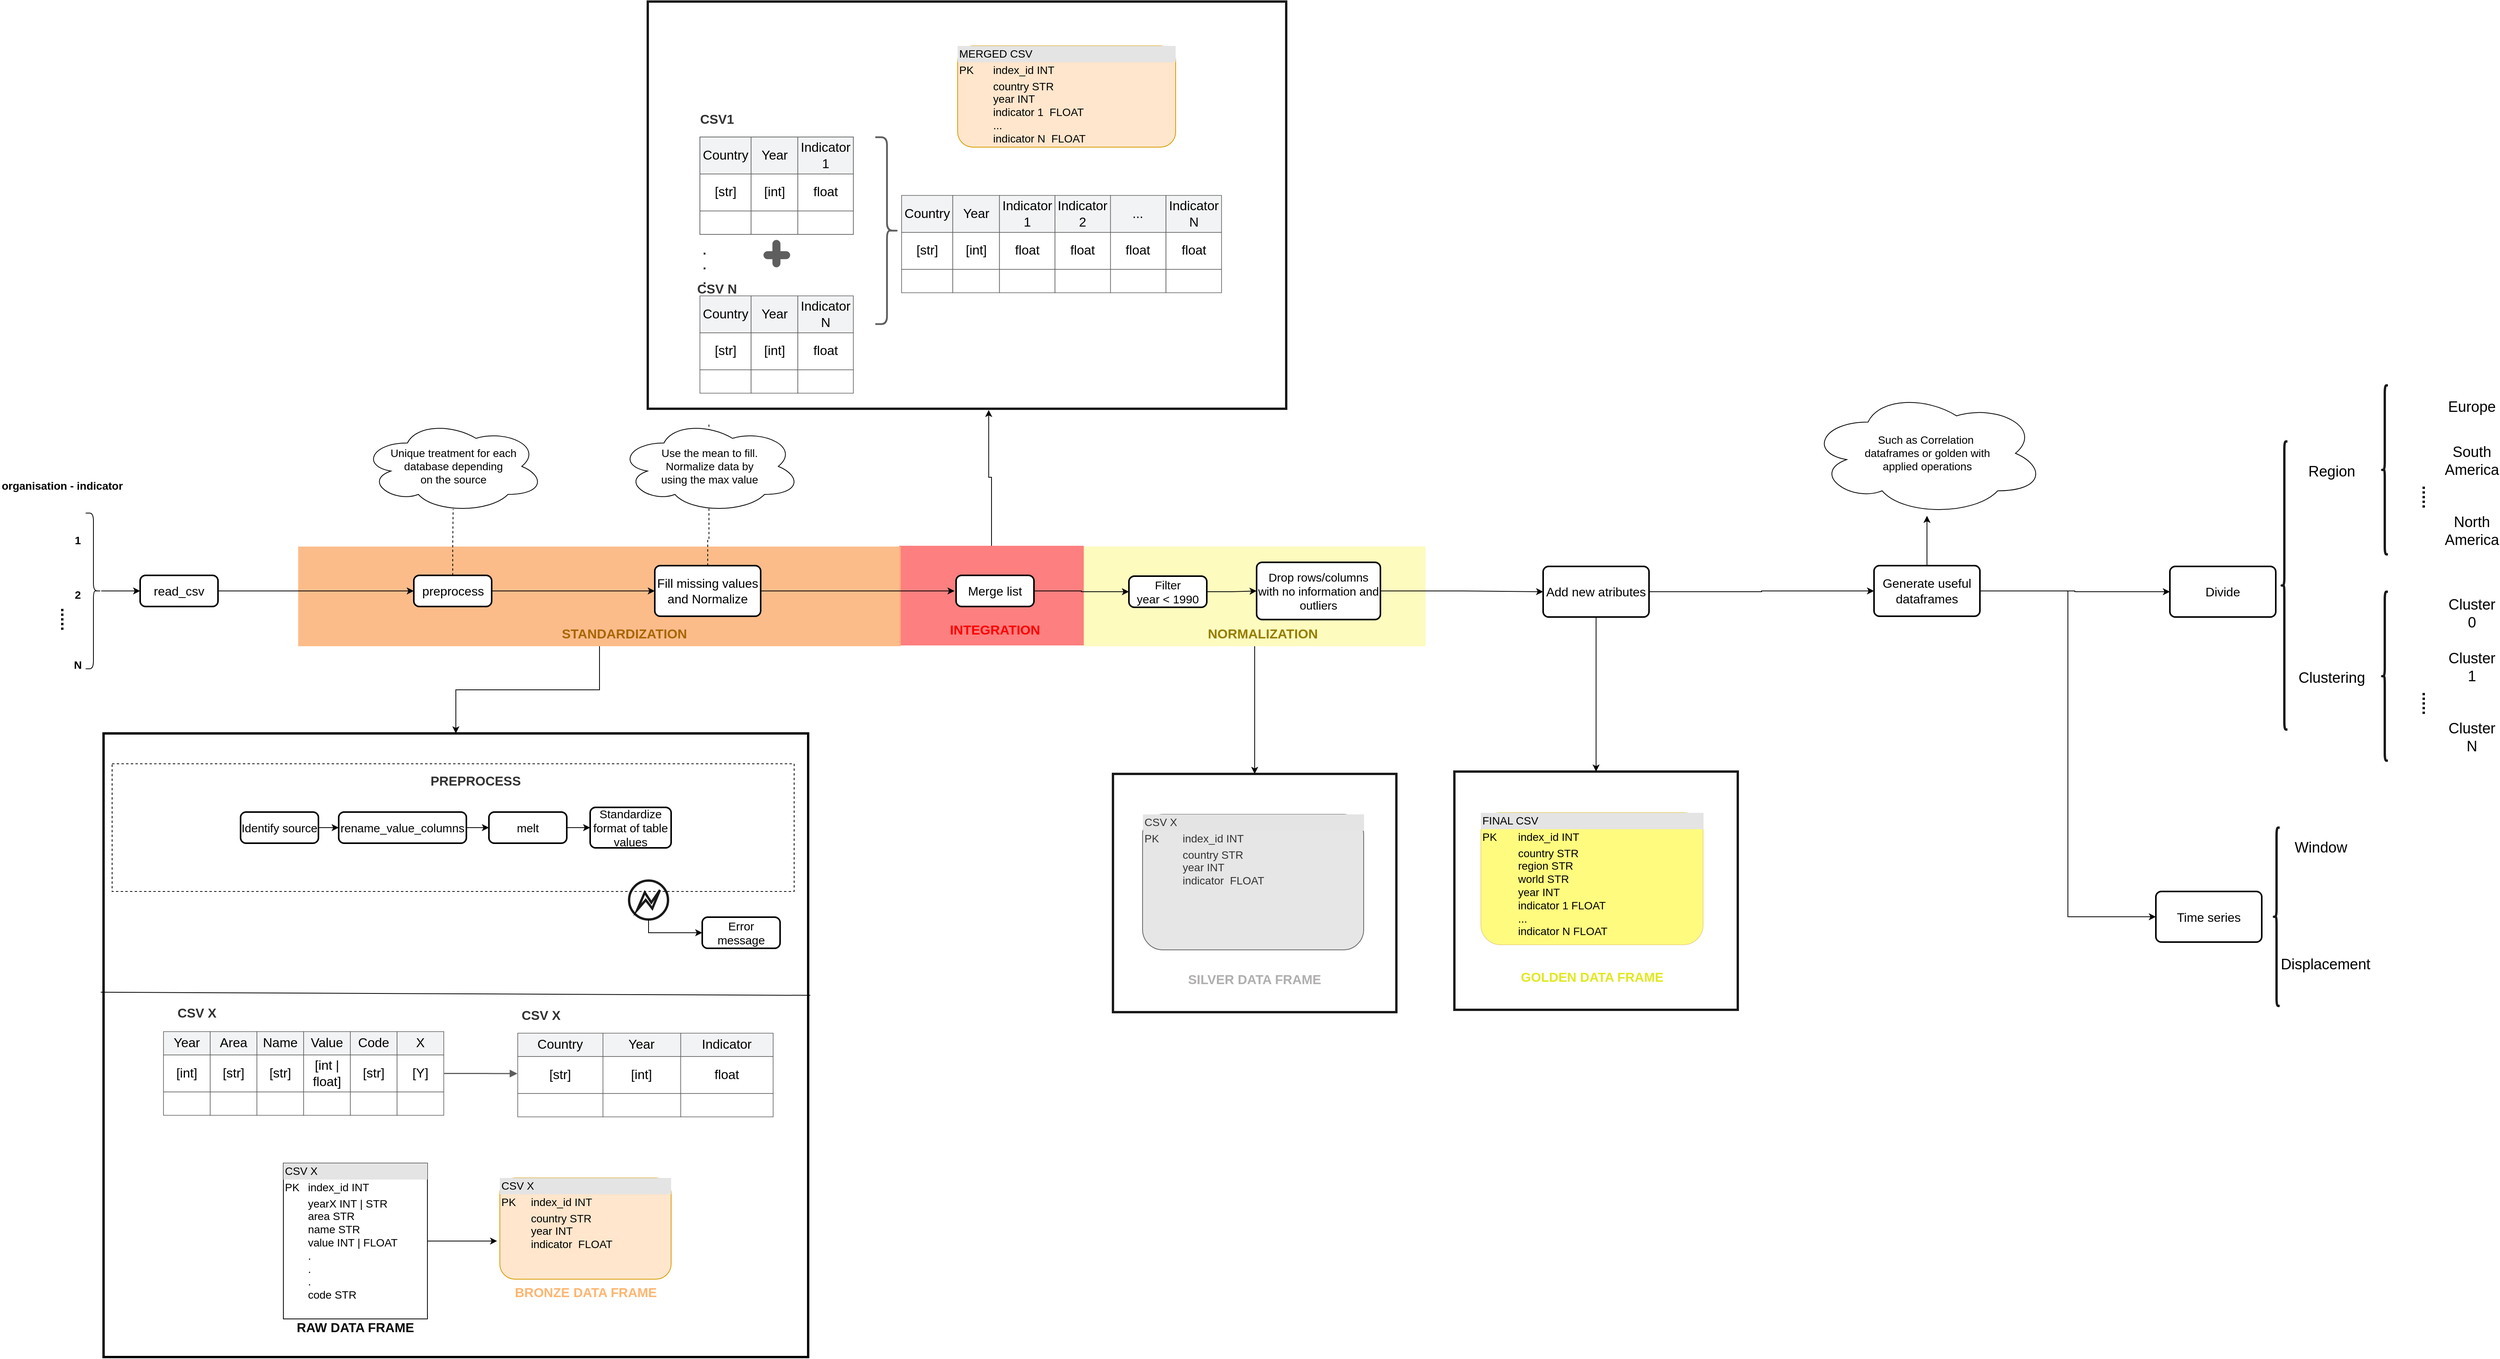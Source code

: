 <mxfile version="20.0.4" type="device"><diagram id="fOtdkiaOaogUFahWr9ya" name="Page-1"><mxGraphModel dx="1738" dy="2140" grid="0" gridSize="10" guides="1" tooltips="1" connect="1" arrows="1" fold="1" page="1" pageScale="1" pageWidth="850" pageHeight="1100" background="#ffffff" math="0" shadow="0"><root><mxCell id="0"/><mxCell id="1" parent="0"/><mxCell id="hQyGz6Mn6sfCY_k-lSlu-11" value="" style="rounded=0;whiteSpace=wrap;html=1;shadow=0;glass=0;labelBackgroundColor=#FDF7FF;sketch=0;fontSize=19;fontColor=#9C949A;strokeColor=default;strokeWidth=3;fillColor=none;opacity=90;" vertex="1" parent="1"><mxGeometry x="1449.5" y="455" width="364" height="306" as="geometry"/></mxCell><mxCell id="hQyGz6Mn6sfCY_k-lSlu-22" style="edgeStyle=orthogonalEdgeStyle;rounded=0;orthogonalLoop=1;jettySize=auto;html=1;fontColor=#967D00;" edge="1" parent="1" source="hQyGz6Mn6sfCY_k-lSlu-5" target="hQyGz6Mn6sfCY_k-lSlu-11"><mxGeometry relative="1" as="geometry"/></mxCell><mxCell id="hQyGz6Mn6sfCY_k-lSlu-5" value="" style="rounded=0;whiteSpace=wrap;html=1;fontSize=15;fillColor=#FCF87E;opacity=50;strokeColor=none;" vertex="1" parent="1"><mxGeometry x="1412" y="163" width="439" height="128" as="geometry"/></mxCell><mxCell id="hQyGz6Mn6sfCY_k-lSlu-30" style="edgeStyle=orthogonalEdgeStyle;rounded=0;orthogonalLoop=1;jettySize=auto;html=1;entryX=0.534;entryY=1.003;entryDx=0;entryDy=0;entryPerimeter=0;fontColor=#967D00;" edge="1" parent="1" source="xh4NHgfW4Vpct7jD42i7-13" target="R3XSM7Yb_mV5I6MvcC-u-404"><mxGeometry relative="1" as="geometry"/></mxCell><mxCell id="xh4NHgfW4Vpct7jD42i7-13" value="" style="rounded=0;whiteSpace=wrap;html=1;fontSize=15;fillColor=#FC0000;opacity=50;strokeColor=none;" parent="1" vertex="1"><mxGeometry x="1175" y="162" width="237" height="128" as="geometry"/></mxCell><mxCell id="hQyGz6Mn6sfCY_k-lSlu-23" style="edgeStyle=orthogonalEdgeStyle;rounded=0;orthogonalLoop=1;jettySize=auto;html=1;entryX=0.5;entryY=0;entryDx=0;entryDy=0;fontColor=#967D00;" edge="1" parent="1" source="xh4NHgfW4Vpct7jD42i7-11" target="R3XSM7Yb_mV5I6MvcC-u-223"><mxGeometry relative="1" as="geometry"/></mxCell><mxCell id="xh4NHgfW4Vpct7jD42i7-11" value="" style="rounded=0;whiteSpace=wrap;html=1;fontSize=15;fillColor=#FCB57E;opacity=90;strokeColor=none;" parent="1" vertex="1"><mxGeometry x="403" y="163" width="774" height="128" as="geometry"/></mxCell><mxCell id="R3XSM7Yb_mV5I6MvcC-u-404" value="" style="rounded=0;whiteSpace=wrap;html=1;shadow=0;glass=0;labelBackgroundColor=#FDF7FF;sketch=0;fontSize=19;fontColor=#9C949A;strokeColor=default;strokeWidth=3;fillColor=none;opacity=90;" parent="1" vertex="1"><mxGeometry x="852" y="-537" width="820" height="523" as="geometry"/></mxCell><mxCell id="R3XSM7Yb_mV5I6MvcC-u-280" value="" style="rounded=0;whiteSpace=wrap;html=1;fontSize=14;fillColor=none;dashed=1;" parent="1" vertex="1"><mxGeometry x="164" y="442" width="876" height="164" as="geometry"/></mxCell><mxCell id="R3XSM7Yb_mV5I6MvcC-u-223" value="" style="rounded=0;whiteSpace=wrap;html=1;fontSize=14;fillColor=none;strokeWidth=3;" parent="1" vertex="1"><mxGeometry x="153" y="403" width="905" height="801" as="geometry"/></mxCell><mxCell id="R3XSM7Yb_mV5I6MvcC-u-1" value="" style="shape=image;html=1;verticalAlign=top;verticalLabelPosition=bottom;labelBackgroundColor=#ffffff;imageAspect=0;aspect=fixed;image=https://cdn1.iconfinder.com/data/icons/bootstrap-vol-3/16/filetype-csv-128.png" parent="1" vertex="1"><mxGeometry x="80" y="120" width="40" height="40" as="geometry"/></mxCell><mxCell id="R3XSM7Yb_mV5I6MvcC-u-2" value="" style="shape=image;html=1;verticalAlign=top;verticalLabelPosition=bottom;labelBackgroundColor=#ffffff;imageAspect=0;aspect=fixed;image=https://cdn1.iconfinder.com/data/icons/bootstrap-vol-3/16/filetype-csv-128.png" parent="1" vertex="1"><mxGeometry x="80" y="190" width="40" height="40" as="geometry"/></mxCell><mxCell id="R3XSM7Yb_mV5I6MvcC-u-3" value="" style="shape=image;html=1;verticalAlign=top;verticalLabelPosition=bottom;labelBackgroundColor=#ffffff;imageAspect=0;aspect=fixed;image=https://cdn1.iconfinder.com/data/icons/bootstrap-vol-3/16/filetype-csv-128.png" parent="1" vertex="1"><mxGeometry x="80" y="280" width="40" height="40" as="geometry"/></mxCell><mxCell id="R3XSM7Yb_mV5I6MvcC-u-4" value="&lt;b&gt;&lt;font style=&quot;font-size: 14px;&quot;&gt;1&lt;/font&gt;&lt;/b&gt;" style="text;html=1;strokeColor=none;fillColor=none;align=center;verticalAlign=middle;whiteSpace=wrap;rounded=0;" parent="1" vertex="1"><mxGeometry x="90" y="140" width="60" height="30" as="geometry"/></mxCell><mxCell id="R3XSM7Yb_mV5I6MvcC-u-5" value="&lt;b&gt;&lt;font style=&quot;font-size: 14px;&quot;&gt;2&lt;/font&gt;&lt;/b&gt;" style="text;html=1;strokeColor=none;fillColor=none;align=center;verticalAlign=middle;whiteSpace=wrap;rounded=0;" parent="1" vertex="1"><mxGeometry x="90" y="210" width="60" height="30" as="geometry"/></mxCell><mxCell id="R3XSM7Yb_mV5I6MvcC-u-6" value="&lt;b&gt;&lt;font style=&quot;font-size: 14px;&quot;&gt;N&lt;/font&gt;&lt;/b&gt;" style="text;html=1;strokeColor=none;fillColor=none;align=center;verticalAlign=middle;whiteSpace=wrap;rounded=0;" parent="1" vertex="1"><mxGeometry x="90" y="300" width="60" height="30" as="geometry"/></mxCell><mxCell id="R3XSM7Yb_mV5I6MvcC-u-10" value="" style="endArrow=none;dashed=1;html=1;rounded=0;fontSize=14;strokeWidth=3;dashPattern=1 1;" parent="1" edge="1"><mxGeometry width="50" height="50" relative="1" as="geometry"><mxPoint x="100" y="270" as="sourcePoint"/><mxPoint x="100" y="240" as="targetPoint"/></mxGeometry></mxCell><mxCell id="R3XSM7Yb_mV5I6MvcC-u-17" style="edgeStyle=orthogonalEdgeStyle;rounded=0;orthogonalLoop=1;jettySize=auto;html=1;entryX=0;entryY=0.5;entryDx=0;entryDy=0;fontSize=14;strokeWidth=1;" parent="1" source="R3XSM7Yb_mV5I6MvcC-u-13" target="R3XSM7Yb_mV5I6MvcC-u-15" edge="1"><mxGeometry relative="1" as="geometry"/></mxCell><mxCell id="R3XSM7Yb_mV5I6MvcC-u-13" value="" style="shape=curlyBracket;whiteSpace=wrap;html=1;rounded=1;flipH=1;fontSize=14;size=0.5;" parent="1" vertex="1"><mxGeometry x="130" y="120" width="20" height="200" as="geometry"/></mxCell><mxCell id="R3XSM7Yb_mV5I6MvcC-u-262" style="edgeStyle=orthogonalEdgeStyle;rounded=0;orthogonalLoop=1;jettySize=auto;html=1;entryX=0;entryY=0.5;entryDx=0;entryDy=0;fontSize=19;endArrow=classic;endFill=1;strokeWidth=1;" parent="1" source="R3XSM7Yb_mV5I6MvcC-u-15" target="R3XSM7Yb_mV5I6MvcC-u-18" edge="1"><mxGeometry relative="1" as="geometry"/></mxCell><mxCell id="R3XSM7Yb_mV5I6MvcC-u-15" value="read_csv" style="rounded=1;whiteSpace=wrap;html=1;absoluteArcSize=1;arcSize=14;strokeWidth=2;fontSize=16;" parent="1" vertex="1"><mxGeometry x="200" y="200" width="100" height="40" as="geometry"/></mxCell><mxCell id="R3XSM7Yb_mV5I6MvcC-u-22" style="edgeStyle=orthogonalEdgeStyle;rounded=0;orthogonalLoop=1;jettySize=auto;html=1;entryX=0.5;entryY=0.956;entryDx=0;entryDy=0;entryPerimeter=0;fontSize=14;strokeWidth=1;dashed=1;endArrow=none;endFill=0;" parent="1" source="R3XSM7Yb_mV5I6MvcC-u-18" target="R3XSM7Yb_mV5I6MvcC-u-20" edge="1"><mxGeometry relative="1" as="geometry"/></mxCell><mxCell id="TYHqvzjAZ8cryNzLJb-R-1" style="edgeStyle=orthogonalEdgeStyle;rounded=0;orthogonalLoop=1;jettySize=auto;html=1;entryX=0;entryY=0.5;entryDx=0;entryDy=0;" parent="1" source="R3XSM7Yb_mV5I6MvcC-u-18" target="R3XSM7Yb_mV5I6MvcC-u-341" edge="1"><mxGeometry relative="1" as="geometry"/></mxCell><mxCell id="R3XSM7Yb_mV5I6MvcC-u-18" value="preprocess" style="rounded=1;whiteSpace=wrap;html=1;absoluteArcSize=1;arcSize=14;strokeWidth=2;fontSize=16;" parent="1" vertex="1"><mxGeometry x="551.5" y="200" width="100" height="40" as="geometry"/></mxCell><mxCell id="R3XSM7Yb_mV5I6MvcC-u-19" value="&lt;b&gt;organisation - indicator&lt;/b&gt;" style="text;html=1;strokeColor=none;fillColor=none;align=center;verticalAlign=middle;whiteSpace=wrap;rounded=0;fontSize=14;" parent="1" vertex="1"><mxGeometry x="20" y="70" width="160" height="30" as="geometry"/></mxCell><mxCell id="R3XSM7Yb_mV5I6MvcC-u-20" value="Unique treatment for each &lt;br&gt;database depending &lt;br&gt;on the source" style="ellipse;shape=cloud;whiteSpace=wrap;html=1;rounded=0;fontSize=14;" parent="1" vertex="1"><mxGeometry x="484.5" width="235" height="120" as="geometry"/></mxCell><mxCell id="R3XSM7Yb_mV5I6MvcC-u-180" value="" style="group;dropTarget=0;pointerEvents=0;html=1;" parent="1" vertex="1"><mxGeometry x="229.97" y="786" width="360" height="107" as="geometry"/></mxCell><mxCell id="R3XSM7Yb_mV5I6MvcC-u-181" value="Year " style="shape=partialRectangle;html=1;whiteSpace=wrap;connectable=0;fillColor=#f2f3f5;strokeOpacity=100;verticalAlign=middle;spacing=3.8;strokeColor=#5e5e5e;rounded=1;absoluteArcSize=1;arcSize=9;strokeWidth=0.8;fontSize=16.7;" parent="R3XSM7Yb_mV5I6MvcC-u-180" vertex="1"><mxGeometry width="60" height="30" as="geometry"/></mxCell><mxCell id="R3XSM7Yb_mV5I6MvcC-u-182" value="Area " style="shape=partialRectangle;html=1;whiteSpace=wrap;connectable=0;fillColor=#f2f3f5;strokeOpacity=100;verticalAlign=middle;spacing=3.8;strokeColor=#5e5e5e;rounded=1;absoluteArcSize=1;arcSize=9;strokeWidth=0.8;fontSize=16.7;" parent="R3XSM7Yb_mV5I6MvcC-u-180" vertex="1"><mxGeometry x="60" width="60" height="30" as="geometry"/></mxCell><mxCell id="R3XSM7Yb_mV5I6MvcC-u-183" value="Name " style="shape=partialRectangle;html=1;whiteSpace=wrap;connectable=0;fillColor=#f2f3f5;strokeOpacity=100;verticalAlign=middle;spacing=3.8;strokeColor=#5e5e5e;rounded=1;absoluteArcSize=1;arcSize=9;strokeWidth=0.8;fontSize=16.7;" parent="R3XSM7Yb_mV5I6MvcC-u-180" vertex="1"><mxGeometry x="120" width="60" height="30" as="geometry"/></mxCell><mxCell id="R3XSM7Yb_mV5I6MvcC-u-184" value="Value" style="shape=partialRectangle;html=1;whiteSpace=wrap;connectable=0;fillColor=#f2f3f5;strokeOpacity=100;fillOpacity=100;verticalAlign=middle;spacing=3.8;strokeColor=#5e5e5e;rounded=1;absoluteArcSize=1;arcSize=9;strokeWidth=0.8;fontSize=16.7;" parent="R3XSM7Yb_mV5I6MvcC-u-180" vertex="1"><mxGeometry x="180" width="60" height="30" as="geometry"/></mxCell><mxCell id="R3XSM7Yb_mV5I6MvcC-u-185" value="Code " style="shape=partialRectangle;html=1;whiteSpace=wrap;connectable=0;fillColor=#f2f3f5;strokeOpacity=100;fillOpacity=100;verticalAlign=middle;spacing=3.8;strokeColor=#5e5e5e;rounded=1;absoluteArcSize=1;arcSize=9;strokeWidth=0.8;fontSize=16.7;" parent="R3XSM7Yb_mV5I6MvcC-u-180" vertex="1"><mxGeometry x="240" width="60" height="30" as="geometry"/></mxCell><mxCell id="R3XSM7Yb_mV5I6MvcC-u-186" value="X" style="shape=partialRectangle;html=1;whiteSpace=wrap;connectable=0;fillColor=#f2f3f5;strokeOpacity=100;fillOpacity=100;verticalAlign=middle;spacing=3.8;strokeColor=#5e5e5e;rounded=1;absoluteArcSize=1;arcSize=9;strokeWidth=0.8;fontSize=16.7;" parent="R3XSM7Yb_mV5I6MvcC-u-180" vertex="1"><mxGeometry x="300" width="60" height="30" as="geometry"/></mxCell><mxCell id="R3XSM7Yb_mV5I6MvcC-u-187" value="[int]" style="shape=partialRectangle;html=1;whiteSpace=wrap;connectable=0;strokeOpacity=100;verticalAlign=middle;spacing=3.8;strokeColor=#5e5e5e;rounded=1;absoluteArcSize=1;arcSize=9;strokeWidth=0.8;fontSize=16.7;" parent="R3XSM7Yb_mV5I6MvcC-u-180" vertex="1"><mxGeometry y="30" width="60" height="47.5" as="geometry"/></mxCell><mxCell id="R3XSM7Yb_mV5I6MvcC-u-188" value="[str]" style="shape=partialRectangle;html=1;whiteSpace=wrap;connectable=0;strokeOpacity=100;verticalAlign=middle;spacing=3.8;strokeColor=#5e5e5e;rounded=1;absoluteArcSize=1;arcSize=9;strokeWidth=0.8;fontSize=16.7;" parent="R3XSM7Yb_mV5I6MvcC-u-180" vertex="1"><mxGeometry x="60" y="30" width="60" height="47.5" as="geometry"/></mxCell><mxCell id="R3XSM7Yb_mV5I6MvcC-u-189" value="[str]" style="shape=partialRectangle;html=1;whiteSpace=wrap;connectable=0;strokeOpacity=100;verticalAlign=middle;spacing=3.8;strokeColor=#5e5e5e;rounded=1;absoluteArcSize=1;arcSize=9;strokeWidth=0.8;fontSize=16.7;" parent="R3XSM7Yb_mV5I6MvcC-u-180" vertex="1"><mxGeometry x="120" y="30" width="60" height="47.5" as="geometry"/></mxCell><mxCell id="R3XSM7Yb_mV5I6MvcC-u-190" value="[int | float]" style="shape=partialRectangle;html=1;whiteSpace=wrap;connectable=0;strokeOpacity=100;verticalAlign=middle;spacing=3.8;strokeColor=#5e5e5e;rounded=1;absoluteArcSize=1;arcSize=9;strokeWidth=0.8;fontSize=16.7;" parent="R3XSM7Yb_mV5I6MvcC-u-180" vertex="1"><mxGeometry x="180" y="30" width="60" height="47.5" as="geometry"/></mxCell><mxCell id="R3XSM7Yb_mV5I6MvcC-u-191" value="[str]" style="shape=partialRectangle;html=1;whiteSpace=wrap;connectable=0;strokeOpacity=100;verticalAlign=middle;spacing=3.8;strokeColor=#5e5e5e;rounded=1;absoluteArcSize=1;arcSize=9;strokeWidth=0.8;fontSize=16.7;" parent="R3XSM7Yb_mV5I6MvcC-u-180" vertex="1"><mxGeometry x="240" y="30" width="60" height="47.5" as="geometry"/></mxCell><mxCell id="R3XSM7Yb_mV5I6MvcC-u-192" value="[Y]" style="shape=partialRectangle;html=1;whiteSpace=wrap;connectable=0;strokeOpacity=100;verticalAlign=middle;spacing=3.8;strokeColor=#5e5e5e;rounded=1;absoluteArcSize=1;arcSize=9;strokeWidth=0.8;fontSize=16.7;" parent="R3XSM7Yb_mV5I6MvcC-u-180" vertex="1"><mxGeometry x="300" y="30" width="60" height="47.5" as="geometry"/></mxCell><mxCell id="R3XSM7Yb_mV5I6MvcC-u-193" value="" style="shape=partialRectangle;html=1;whiteSpace=wrap;connectable=0;strokeOpacity=100;verticalAlign=middle;spacing=3.8;strokeColor=#5e5e5e;rounded=1;absoluteArcSize=1;arcSize=9;strokeWidth=0.8;fontSize=13;" parent="R3XSM7Yb_mV5I6MvcC-u-180" vertex="1"><mxGeometry y="77.5" width="60" height="30" as="geometry"/></mxCell><mxCell id="R3XSM7Yb_mV5I6MvcC-u-194" value="" style="shape=partialRectangle;html=1;whiteSpace=wrap;connectable=0;strokeOpacity=100;verticalAlign=middle;spacing=3.8;strokeColor=#5e5e5e;rounded=1;absoluteArcSize=1;arcSize=9;strokeWidth=0.8;fontSize=13;" parent="R3XSM7Yb_mV5I6MvcC-u-180" vertex="1"><mxGeometry x="60" y="77.5" width="60" height="30" as="geometry"/></mxCell><mxCell id="R3XSM7Yb_mV5I6MvcC-u-195" value="" style="shape=partialRectangle;html=1;whiteSpace=wrap;connectable=0;strokeOpacity=100;verticalAlign=middle;spacing=3.8;strokeColor=#5e5e5e;rounded=1;absoluteArcSize=1;arcSize=9;strokeWidth=0.8;fontSize=13;" parent="R3XSM7Yb_mV5I6MvcC-u-180" vertex="1"><mxGeometry x="120" y="77.5" width="60" height="30" as="geometry"/></mxCell><mxCell id="R3XSM7Yb_mV5I6MvcC-u-196" value="" style="shape=partialRectangle;html=1;whiteSpace=wrap;connectable=0;strokeOpacity=100;verticalAlign=middle;spacing=3.8;strokeColor=#5e5e5e;rounded=1;absoluteArcSize=1;arcSize=9;strokeWidth=0.8;fontSize=13;" parent="R3XSM7Yb_mV5I6MvcC-u-180" vertex="1"><mxGeometry x="180" y="77.5" width="60" height="30" as="geometry"/></mxCell><mxCell id="R3XSM7Yb_mV5I6MvcC-u-197" value="" style="shape=partialRectangle;html=1;whiteSpace=wrap;connectable=0;strokeOpacity=100;verticalAlign=middle;spacing=3.8;strokeColor=#5e5e5e;rounded=1;absoluteArcSize=1;arcSize=9;strokeWidth=0.8;fontSize=13;" parent="R3XSM7Yb_mV5I6MvcC-u-180" vertex="1"><mxGeometry x="240" y="77.5" width="60" height="30" as="geometry"/></mxCell><mxCell id="R3XSM7Yb_mV5I6MvcC-u-198" value="" style="shape=partialRectangle;html=1;whiteSpace=wrap;connectable=0;strokeOpacity=100;verticalAlign=middle;spacing=3.8;strokeColor=#5e5e5e;rounded=1;absoluteArcSize=1;arcSize=9;strokeWidth=0.8;fontSize=13;" parent="R3XSM7Yb_mV5I6MvcC-u-180" vertex="1"><mxGeometry x="300" y="77.5" width="60" height="30" as="geometry"/></mxCell><mxCell id="R3XSM7Yb_mV5I6MvcC-u-199" value="" style="group;dropTarget=0;pointerEvents=0;html=1;" parent="1" vertex="1"><mxGeometry x="684.97" y="788" width="328" height="107" as="geometry"/></mxCell><mxCell id="R3XSM7Yb_mV5I6MvcC-u-200" value="Country" style="shape=partialRectangle;html=1;whiteSpace=wrap;connectable=0;fillColor=#f2f3f5;strokeOpacity=100;verticalAlign=middle;spacing=3.8;strokeColor=#5e5e5e;rounded=1;absoluteArcSize=1;arcSize=9;strokeWidth=0.8;fontSize=16.7;" parent="R3XSM7Yb_mV5I6MvcC-u-199" vertex="1"><mxGeometry width="109.457" height="30" as="geometry"/></mxCell><mxCell id="R3XSM7Yb_mV5I6MvcC-u-201" value="Year" style="shape=partialRectangle;html=1;whiteSpace=wrap;connectable=0;fillColor=#f2f3f5;strokeOpacity=100;verticalAlign=middle;spacing=3.8;strokeColor=#5e5e5e;rounded=1;absoluteArcSize=1;arcSize=9;strokeWidth=0.8;fontSize=16.7;" parent="R3XSM7Yb_mV5I6MvcC-u-199" vertex="1"><mxGeometry x="109.457" width="99.898" height="30" as="geometry"/></mxCell><mxCell id="R3XSM7Yb_mV5I6MvcC-u-202" value="Indicator" style="shape=partialRectangle;html=1;whiteSpace=wrap;connectable=0;fillColor=#f2f3f5;strokeOpacity=100;verticalAlign=middle;spacing=3.8;strokeColor=#5e5e5e;rounded=1;absoluteArcSize=1;arcSize=9;strokeWidth=0.8;fontSize=16.7;" parent="R3XSM7Yb_mV5I6MvcC-u-199" vertex="1"><mxGeometry x="209.355" width="118.707" height="30" as="geometry"/></mxCell><mxCell id="R3XSM7Yb_mV5I6MvcC-u-203" value="[str]" style="shape=partialRectangle;html=1;whiteSpace=wrap;connectable=0;strokeOpacity=100;verticalAlign=middle;spacing=3.8;strokeColor=#5e5e5e;rounded=1;absoluteArcSize=1;arcSize=9;strokeWidth=0.8;fontSize=16.7;" parent="R3XSM7Yb_mV5I6MvcC-u-199" vertex="1"><mxGeometry y="30" width="109.457" height="47.5" as="geometry"/></mxCell><mxCell id="R3XSM7Yb_mV5I6MvcC-u-204" value="[int]" style="shape=partialRectangle;html=1;whiteSpace=wrap;connectable=0;strokeOpacity=100;verticalAlign=middle;spacing=3.8;strokeColor=#5e5e5e;rounded=1;absoluteArcSize=1;arcSize=9;strokeWidth=0.8;fontSize=16.7;" parent="R3XSM7Yb_mV5I6MvcC-u-199" vertex="1"><mxGeometry x="109.457" y="30" width="99.898" height="47.5" as="geometry"/></mxCell><mxCell id="R3XSM7Yb_mV5I6MvcC-u-205" value="float" style="shape=partialRectangle;html=1;whiteSpace=wrap;connectable=0;strokeOpacity=100;verticalAlign=middle;spacing=3.8;strokeColor=#5e5e5e;rounded=1;absoluteArcSize=1;arcSize=9;strokeWidth=0.8;fontSize=16.7;" parent="R3XSM7Yb_mV5I6MvcC-u-199" vertex="1"><mxGeometry x="209.295" y="30" width="118.707" height="47.5" as="geometry"/></mxCell><mxCell id="R3XSM7Yb_mV5I6MvcC-u-206" value="" style="shape=partialRectangle;html=1;whiteSpace=wrap;connectable=0;strokeOpacity=100;verticalAlign=middle;spacing=3.8;strokeColor=#5e5e5e;rounded=1;absoluteArcSize=1;arcSize=9;strokeWidth=0.8;fontSize=13;" parent="R3XSM7Yb_mV5I6MvcC-u-199" vertex="1"><mxGeometry y="77.5" width="109.457" height="30" as="geometry"/></mxCell><mxCell id="R3XSM7Yb_mV5I6MvcC-u-207" value="" style="shape=partialRectangle;html=1;whiteSpace=wrap;connectable=0;strokeOpacity=100;verticalAlign=middle;spacing=3.8;strokeColor=#5e5e5e;rounded=1;absoluteArcSize=1;arcSize=9;strokeWidth=0.8;fontSize=13;" parent="R3XSM7Yb_mV5I6MvcC-u-199" vertex="1"><mxGeometry x="109.457" y="77.5" width="99.898" height="30" as="geometry"/></mxCell><mxCell id="R3XSM7Yb_mV5I6MvcC-u-208" value="" style="shape=partialRectangle;html=1;whiteSpace=wrap;connectable=0;strokeOpacity=100;verticalAlign=middle;spacing=3.8;strokeColor=#5e5e5e;rounded=1;absoluteArcSize=1;arcSize=9;strokeWidth=0.8;fontSize=13;" parent="R3XSM7Yb_mV5I6MvcC-u-199" vertex="1"><mxGeometry x="209.355" y="77.5" width="118.707" height="30" as="geometry"/></mxCell><UserObject label="" lucidchartObjectId="cMGt6G3myTZU" id="R3XSM7Yb_mV5I6MvcC-u-209"><mxCell style="html=1;jettySize=18;whiteSpace=wrap;fontSize=13;strokeColor=#5E5E5E;strokeWidth=1.5;rounded=1;arcSize=12;edgeStyle=orthogonalEdgeStyle;startArrow=none;endArrow=block;endFill=1;exitX=1.001;exitY=0.5;exitPerimeter=0;entryX=-0.002;entryY=0.483;entryPerimeter=0;" parent="1" source="R3XSM7Yb_mV5I6MvcC-u-180" target="R3XSM7Yb_mV5I6MvcC-u-199" edge="1"><mxGeometry width="100" height="100" relative="1" as="geometry"><Array as="points"/></mxGeometry></mxCell></UserObject><UserObject label="CSV X" lucidchartObjectId="cNGt8vhdh5Gm" id="R3XSM7Yb_mV5I6MvcC-u-210"><mxCell style="html=1;overflow=block;blockSpacing=1;whiteSpace=wrap;fontSize=16.7;fontColor=#333333;align=center;spacing=3.8;strokeOpacity=0;fillOpacity=0;rounded=1;absoluteArcSize=1;arcSize=9;fillColor=#ffffff;strokeWidth=2.3;fontStyle=1" parent="1" vertex="1"><mxGeometry x="182.97" y="740" width="180" height="45" as="geometry"/></mxCell></UserObject><UserObject label="CSV X" lucidchartObjectId="wNGt5h1TOMRM" id="R3XSM7Yb_mV5I6MvcC-u-211"><mxCell style="html=1;overflow=block;blockSpacing=1;whiteSpace=wrap;fontSize=16.7;fontColor=#333333;align=center;spacing=3.8;strokeOpacity=0;fillOpacity=0;rounded=1;absoluteArcSize=1;arcSize=9;fillColor=#ffffff;strokeWidth=2.3;fontStyle=1" parent="1" vertex="1"><mxGeometry x="624.97" y="743" width="180" height="45" as="geometry"/></mxCell></UserObject><mxCell id="R3XSM7Yb_mV5I6MvcC-u-226" style="edgeStyle=orthogonalEdgeStyle;rounded=0;orthogonalLoop=1;jettySize=auto;html=1;entryX=-0.016;entryY=0.623;entryDx=0;entryDy=0;entryPerimeter=0;fontSize=14;endArrow=classic;endFill=1;strokeWidth=1;" parent="1" source="R3XSM7Yb_mV5I6MvcC-u-221" target="R3XSM7Yb_mV5I6MvcC-u-222" edge="1"><mxGeometry relative="1" as="geometry"/></mxCell><mxCell id="R3XSM7Yb_mV5I6MvcC-u-221" value="&lt;div style=&quot;box-sizing:border-box;width:100%;background:#e4e4e4;padding:2px;&quot;&gt;CSV X&lt;/div&gt;&lt;table style=&quot;width:100%;font-size:1em;&quot; cellpadding=&quot;2&quot; cellspacing=&quot;0&quot;&gt;&lt;tbody&gt;&lt;tr&gt;&lt;td&gt;PK&lt;/td&gt;&lt;td&gt;index_id INT&lt;/td&gt;&lt;/tr&gt;&lt;tr&gt;&lt;td&gt;&lt;br&gt;&lt;/td&gt;&lt;td&gt;yearX INT | STR&lt;br&gt;area STR&lt;br&gt;name STR&lt;br&gt;value INT | FLOAT&lt;br&gt;.&lt;br&gt;.&lt;br&gt;.&lt;br&gt;code STR&lt;br&gt;&lt;br&gt;&lt;/td&gt;&lt;/tr&gt;&lt;tr&gt;&lt;td&gt;&lt;/td&gt;&lt;td&gt;&lt;br&gt;&lt;/td&gt;&lt;/tr&gt;&lt;/tbody&gt;&lt;/table&gt;" style="verticalAlign=top;align=left;overflow=fill;html=1;rounded=0;fontSize=14;glass=0;sketch=0;perimeterSpacing=0;" parent="1" vertex="1"><mxGeometry x="383.97" y="955" width="185" height="200" as="geometry"/></mxCell><mxCell id="R3XSM7Yb_mV5I6MvcC-u-222" value="&lt;div style=&quot;box-sizing:border-box;width:100%;background:#e4e4e4;padding:2px;&quot;&gt;CSV X&lt;/div&gt;&lt;table style=&quot;width:100%;font-size:1em;&quot; cellpadding=&quot;2&quot; cellspacing=&quot;0&quot;&gt;&lt;tbody&gt;&lt;tr&gt;&lt;td&gt;PK&lt;/td&gt;&lt;td&gt;index_id INT&lt;br&gt;&lt;/td&gt;&lt;/tr&gt;&lt;tr&gt;&lt;td&gt;&lt;br&gt;&lt;/td&gt;&lt;td&gt;country STR&lt;br&gt;year INT&lt;br&gt;indicator&amp;nbsp; FLOAT&lt;br&gt;&lt;br&gt;&lt;br&gt;&lt;/td&gt;&lt;/tr&gt;&lt;tr&gt;&lt;td&gt;&lt;/td&gt;&lt;td&gt;&lt;br&gt;&lt;/td&gt;&lt;/tr&gt;&lt;/tbody&gt;&lt;/table&gt;" style="verticalAlign=top;align=left;overflow=fill;html=1;rounded=1;fontSize=14;fillColor=#ffe6cc;strokeColor=#d79b00;" parent="1" vertex="1"><mxGeometry x="662" y="974" width="220" height="130" as="geometry"/></mxCell><mxCell id="R3XSM7Yb_mV5I6MvcC-u-261" value="" style="endArrow=none;html=1;rounded=0;fontSize=19;strokeWidth=1;entryX=1.003;entryY=0.42;entryDx=0;entryDy=0;entryPerimeter=0;exitX=-0.004;exitY=0.415;exitDx=0;exitDy=0;exitPerimeter=0;" parent="1" source="R3XSM7Yb_mV5I6MvcC-u-223" target="R3XSM7Yb_mV5I6MvcC-u-223" edge="1"><mxGeometry width="50" height="50" relative="1" as="geometry"><mxPoint x="150" y="723" as="sourcePoint"/><mxPoint x="238" y="702" as="targetPoint"/></mxGeometry></mxCell><mxCell id="R3XSM7Yb_mV5I6MvcC-u-263" style="edgeStyle=orthogonalEdgeStyle;rounded=0;orthogonalLoop=1;jettySize=auto;html=1;entryX=0;entryY=0.5;entryDx=0;entryDy=0;fontSize=19;endArrow=classic;endFill=1;strokeWidth=1;" parent="1" source="R3XSM7Yb_mV5I6MvcC-u-264" target="R3XSM7Yb_mV5I6MvcC-u-265" edge="1"><mxGeometry relative="1" as="geometry"/></mxCell><mxCell id="R3XSM7Yb_mV5I6MvcC-u-264" value="Identify source" style="rounded=1;whiteSpace=wrap;html=1;absoluteArcSize=1;arcSize=14;strokeWidth=2;fontSize=15;" parent="1" vertex="1"><mxGeometry x="329" y="504" width="100" height="40" as="geometry"/></mxCell><mxCell id="R3XSM7Yb_mV5I6MvcC-u-273" style="edgeStyle=orthogonalEdgeStyle;rounded=0;orthogonalLoop=1;jettySize=auto;html=1;fontSize=19;endArrow=classic;endFill=1;strokeWidth=1;" parent="1" source="R3XSM7Yb_mV5I6MvcC-u-265" target="R3XSM7Yb_mV5I6MvcC-u-267" edge="1"><mxGeometry relative="1" as="geometry"/></mxCell><mxCell id="R3XSM7Yb_mV5I6MvcC-u-265" value="rename_value_columns" style="rounded=1;whiteSpace=wrap;html=1;absoluteArcSize=1;arcSize=14;strokeWidth=2;fontSize=15;" parent="1" vertex="1"><mxGeometry x="455" y="504" width="164" height="40" as="geometry"/></mxCell><mxCell id="R3XSM7Yb_mV5I6MvcC-u-266" style="edgeStyle=orthogonalEdgeStyle;rounded=0;orthogonalLoop=1;jettySize=auto;html=1;entryX=0;entryY=0.5;entryDx=0;entryDy=0;fontSize=19;endArrow=classic;endFill=1;strokeWidth=1;" parent="1" source="R3XSM7Yb_mV5I6MvcC-u-267" target="R3XSM7Yb_mV5I6MvcC-u-268" edge="1"><mxGeometry relative="1" as="geometry"/></mxCell><mxCell id="R3XSM7Yb_mV5I6MvcC-u-267" value="melt" style="rounded=1;whiteSpace=wrap;html=1;absoluteArcSize=1;arcSize=14;strokeWidth=2;fontSize=15;" parent="1" vertex="1"><mxGeometry x="647.97" y="504" width="100" height="40" as="geometry"/></mxCell><mxCell id="R3XSM7Yb_mV5I6MvcC-u-268" value="Standardize format of table values" style="rounded=1;whiteSpace=wrap;html=1;absoluteArcSize=1;arcSize=14;strokeWidth=2;fontSize=15;" parent="1" vertex="1"><mxGeometry x="778" y="498" width="104" height="52" as="geometry"/></mxCell><mxCell id="R3XSM7Yb_mV5I6MvcC-u-269" style="edgeStyle=orthogonalEdgeStyle;rounded=0;orthogonalLoop=1;jettySize=auto;html=1;entryX=0;entryY=0.5;entryDx=0;entryDy=0;fontSize=19;endArrow=classic;endFill=1;strokeWidth=1;" parent="1" target="R3XSM7Yb_mV5I6MvcC-u-271" edge="1"><mxGeometry relative="1" as="geometry"><mxPoint x="894" y="520.533" as="sourcePoint"/></mxGeometry></mxCell><mxCell id="R3XSM7Yb_mV5I6MvcC-u-272" style="edgeStyle=orthogonalEdgeStyle;rounded=0;orthogonalLoop=1;jettySize=auto;html=1;exitX=0.5;exitY=1;exitDx=0;exitDy=0;fontSize=19;endArrow=classic;endFill=1;strokeWidth=1;" parent="1" source="R3XSM7Yb_mV5I6MvcC-u-265" target="R3XSM7Yb_mV5I6MvcC-u-265" edge="1"><mxGeometry relative="1" as="geometry"/></mxCell><mxCell id="R3XSM7Yb_mV5I6MvcC-u-283" style="edgeStyle=orthogonalEdgeStyle;rounded=0;orthogonalLoop=1;jettySize=auto;html=1;entryX=0;entryY=0.5;entryDx=0;entryDy=0;fontSize=19;endArrow=classic;endFill=1;strokeWidth=1;" parent="1" source="R3XSM7Yb_mV5I6MvcC-u-281" target="R3XSM7Yb_mV5I6MvcC-u-282" edge="1"><mxGeometry relative="1" as="geometry"><Array as="points"><mxPoint x="853" y="659"/></Array></mxGeometry></mxCell><mxCell id="R3XSM7Yb_mV5I6MvcC-u-281" value="" style="points=[[0.145,0.145,0],[0.5,0,0],[0.855,0.145,0],[1,0.5,0],[0.855,0.855,0],[0.5,1,0],[0.145,0.855,0],[0,0.5,0]];shape=mxgraph.bpmn.event;html=1;verticalLabelPosition=bottom;labelBackgroundColor=#ffffff;verticalAlign=top;align=center;perimeter=ellipsePerimeter;outlineConnect=0;aspect=fixed;outline=eventInt;symbol=error;rounded=1;shadow=0;glass=0;sketch=0;fontSize=19;strokeColor=default;strokeWidth=3;fillColor=none;opacity=90;" parent="1" vertex="1"><mxGeometry x="828" y="592" width="50" height="50" as="geometry"/></mxCell><mxCell id="R3XSM7Yb_mV5I6MvcC-u-282" value="Error message" style="rounded=1;whiteSpace=wrap;html=1;absoluteArcSize=1;arcSize=14;strokeWidth=2;fontSize=15;" parent="1" vertex="1"><mxGeometry x="921.94" y="639" width="100" height="40" as="geometry"/></mxCell><UserObject label="PREPROCESS" lucidchartObjectId="cNGt8vhdh5Gm" id="R3XSM7Yb_mV5I6MvcC-u-284"><mxCell style="html=1;overflow=block;blockSpacing=1;whiteSpace=wrap;fontSize=16.7;fontColor=#333333;align=center;spacing=3.8;strokeOpacity=0;fillOpacity=0;rounded=1;absoluteArcSize=1;arcSize=9;fillColor=#ffffff;strokeWidth=2.3;fontStyle=1" parent="1" vertex="1"><mxGeometry x="540.5" y="442" width="180" height="45" as="geometry"/></mxCell></UserObject><mxCell id="hQyGz6Mn6sfCY_k-lSlu-3" style="edgeStyle=orthogonalEdgeStyle;rounded=0;orthogonalLoop=1;jettySize=auto;html=1;fontColor=#A86602;" edge="1" parent="1" source="R3XSM7Yb_mV5I6MvcC-u-288" target="hQyGz6Mn6sfCY_k-lSlu-2"><mxGeometry relative="1" as="geometry"/></mxCell><mxCell id="R3XSM7Yb_mV5I6MvcC-u-288" value="Merge list" style="rounded=1;whiteSpace=wrap;html=1;absoluteArcSize=1;arcSize=14;strokeWidth=2;fontSize=16;" parent="1" vertex="1"><mxGeometry x="1248" y="200" width="100" height="40" as="geometry"/></mxCell><mxCell id="R3XSM7Yb_mV5I6MvcC-u-292" value="" style="strokeColor=none;fillColor=none;whiteSpace=wrap;fontSize=13;align=center;spacing=3.8;strokeOpacity=100;rounded=1;absoluteArcSize=1;arcSize=9;strokeWidth=2.3;html=1;" parent="1" vertex="1"><mxGeometry x="1144" y="-363" width="45" height="240" as="geometry"/></mxCell><mxCell id="R3XSM7Yb_mV5I6MvcC-u-293" value="" style="shape=curlyBracket;rounded=1;flipH=1;whiteSpace=wrap;fontSize=13;align=center;spacing=3.8;strokeColor=#5e5e5e;strokeOpacity=100;strokeWidth=2.3;" parent="R3XSM7Yb_mV5I6MvcC-u-292" vertex="1"><mxGeometry width="30" height="240" as="geometry"/></mxCell><mxCell id="R3XSM7Yb_mV5I6MvcC-u-294" value="" style="strokeColor=none;fillColor=none;whiteSpace=wrap;fontSize=13;align=center;spacing=3.8;strokeOpacity=100;rounded=1;absoluteArcSize=1;arcSize=9;strokeWidth=2.3;" parent="R3XSM7Yb_mV5I6MvcC-u-292" vertex="1"><mxGeometry x="30" width="15" height="240" as="geometry"/></mxCell><mxCell id="R3XSM7Yb_mV5I6MvcC-u-295" value="" style="group;dropTarget=0;pointerEvents=0;html=1;fillColor=#eeeeee;strokeColor=#36393d;" parent="1" vertex="1"><mxGeometry x="919" y="-363" width="197" height="125" as="geometry"/></mxCell><mxCell id="R3XSM7Yb_mV5I6MvcC-u-296" value="Country" style="shape=partialRectangle;html=1;whiteSpace=wrap;connectable=0;fillColor=#f2f3f5;strokeOpacity=100;verticalAlign=middle;spacing=3.8;strokeColor=#5e5e5e;rounded=1;absoluteArcSize=1;arcSize=9;strokeWidth=0.8;fontSize=16.7;" parent="R3XSM7Yb_mV5I6MvcC-u-295" vertex="1"><mxGeometry width="65.741" height="47.5" as="geometry"/></mxCell><mxCell id="R3XSM7Yb_mV5I6MvcC-u-297" value="Year" style="shape=partialRectangle;html=1;whiteSpace=wrap;connectable=0;fillColor=#f2f3f5;strokeOpacity=100;verticalAlign=middle;spacing=3.8;strokeColor=#5e5e5e;rounded=1;absoluteArcSize=1;arcSize=9;strokeWidth=0.8;fontSize=16.7;" parent="R3XSM7Yb_mV5I6MvcC-u-295" vertex="1"><mxGeometry x="65.741" width="60" height="47.5" as="geometry"/></mxCell><mxCell id="R3XSM7Yb_mV5I6MvcC-u-298" value="Indicator 1" style="shape=partialRectangle;html=1;whiteSpace=wrap;connectable=0;fillColor=#f2f3f5;strokeOpacity=100;verticalAlign=middle;spacing=3.8;strokeColor=#5e5e5e;rounded=1;absoluteArcSize=1;arcSize=9;strokeWidth=0.8;fontSize=16.7;" parent="R3XSM7Yb_mV5I6MvcC-u-295" vertex="1"><mxGeometry x="125.741" width="71.296" height="47.5" as="geometry"/></mxCell><mxCell id="R3XSM7Yb_mV5I6MvcC-u-299" value="[str]" style="shape=partialRectangle;html=1;whiteSpace=wrap;connectable=0;strokeOpacity=100;verticalAlign=middle;spacing=3.8;strokeColor=#5e5e5e;rounded=1;absoluteArcSize=1;arcSize=9;strokeWidth=0.8;fontSize=16.7;" parent="R3XSM7Yb_mV5I6MvcC-u-295" vertex="1"><mxGeometry y="47.5" width="65.741" height="47.5" as="geometry"/></mxCell><mxCell id="R3XSM7Yb_mV5I6MvcC-u-300" value="[int]" style="shape=partialRectangle;html=1;whiteSpace=wrap;connectable=0;strokeOpacity=100;verticalAlign=middle;spacing=3.8;strokeColor=#5e5e5e;rounded=1;absoluteArcSize=1;arcSize=9;strokeWidth=0.8;fontSize=16.7;" parent="R3XSM7Yb_mV5I6MvcC-u-295" vertex="1"><mxGeometry x="65.741" y="47.5" width="60" height="47.5" as="geometry"/></mxCell><mxCell id="R3XSM7Yb_mV5I6MvcC-u-301" value="float" style="shape=partialRectangle;html=1;whiteSpace=wrap;connectable=0;strokeOpacity=100;verticalAlign=middle;spacing=3.8;strokeColor=#5e5e5e;rounded=1;absoluteArcSize=1;arcSize=9;strokeWidth=0.8;fontSize=16.7;" parent="R3XSM7Yb_mV5I6MvcC-u-295" vertex="1"><mxGeometry x="125.741" y="47.5" width="71.296" height="47.5" as="geometry"/></mxCell><mxCell id="R3XSM7Yb_mV5I6MvcC-u-302" value="" style="shape=partialRectangle;html=1;whiteSpace=wrap;connectable=0;strokeOpacity=100;verticalAlign=middle;spacing=3.8;strokeColor=#5e5e5e;rounded=1;absoluteArcSize=1;arcSize=9;strokeWidth=0.8;fontSize=13;" parent="R3XSM7Yb_mV5I6MvcC-u-295" vertex="1"><mxGeometry y="95" width="65.741" height="30" as="geometry"/></mxCell><mxCell id="R3XSM7Yb_mV5I6MvcC-u-303" value="" style="shape=partialRectangle;html=1;whiteSpace=wrap;connectable=0;strokeOpacity=100;verticalAlign=middle;spacing=3.8;strokeColor=#5e5e5e;rounded=1;absoluteArcSize=1;arcSize=9;strokeWidth=0.8;fontSize=13;" parent="R3XSM7Yb_mV5I6MvcC-u-295" vertex="1"><mxGeometry x="65.741" y="95" width="60" height="30" as="geometry"/></mxCell><mxCell id="R3XSM7Yb_mV5I6MvcC-u-304" value="" style="shape=partialRectangle;html=1;whiteSpace=wrap;connectable=0;strokeOpacity=100;verticalAlign=middle;spacing=3.8;strokeColor=#5e5e5e;rounded=1;absoluteArcSize=1;arcSize=9;strokeWidth=0.8;fontSize=13;" parent="R3XSM7Yb_mV5I6MvcC-u-295" vertex="1"><mxGeometry x="125.741" y="95" width="71.296" height="30" as="geometry"/></mxCell><mxCell id="R3XSM7Yb_mV5I6MvcC-u-305" value="" style="group;dropTarget=0;pointerEvents=0;html=1;" parent="1" vertex="1"><mxGeometry x="919" y="-159" width="197" height="125" as="geometry"/></mxCell><mxCell id="R3XSM7Yb_mV5I6MvcC-u-306" value="Country" style="shape=partialRectangle;html=1;whiteSpace=wrap;connectable=0;fillColor=#f2f3f5;strokeOpacity=100;verticalAlign=middle;spacing=3.8;strokeColor=#5e5e5e;rounded=1;absoluteArcSize=1;arcSize=9;strokeWidth=0.8;fontSize=16.7;" parent="R3XSM7Yb_mV5I6MvcC-u-305" vertex="1"><mxGeometry width="65.741" height="47.5" as="geometry"/></mxCell><mxCell id="R3XSM7Yb_mV5I6MvcC-u-307" value="Year" style="shape=partialRectangle;html=1;whiteSpace=wrap;connectable=0;fillColor=#f2f3f5;strokeOpacity=100;verticalAlign=middle;spacing=3.8;strokeColor=#5e5e5e;rounded=1;absoluteArcSize=1;arcSize=9;strokeWidth=0.8;fontSize=16.7;" parent="R3XSM7Yb_mV5I6MvcC-u-305" vertex="1"><mxGeometry x="65.741" width="60" height="47.5" as="geometry"/></mxCell><mxCell id="R3XSM7Yb_mV5I6MvcC-u-308" value="Indicator N" style="shape=partialRectangle;html=1;whiteSpace=wrap;connectable=0;fillColor=#f2f3f5;strokeOpacity=100;verticalAlign=middle;spacing=3.8;strokeColor=#5e5e5e;rounded=1;absoluteArcSize=1;arcSize=9;strokeWidth=0.8;fontSize=16.7;" parent="R3XSM7Yb_mV5I6MvcC-u-305" vertex="1"><mxGeometry x="125.741" width="71.296" height="47.5" as="geometry"/></mxCell><mxCell id="R3XSM7Yb_mV5I6MvcC-u-309" value="[str]" style="shape=partialRectangle;html=1;whiteSpace=wrap;connectable=0;strokeOpacity=100;verticalAlign=middle;spacing=3.8;strokeColor=#5e5e5e;rounded=1;absoluteArcSize=1;arcSize=9;strokeWidth=0.8;fontSize=16.7;" parent="R3XSM7Yb_mV5I6MvcC-u-305" vertex="1"><mxGeometry y="47.5" width="65.741" height="47.5" as="geometry"/></mxCell><mxCell id="R3XSM7Yb_mV5I6MvcC-u-310" value="[int]" style="shape=partialRectangle;html=1;whiteSpace=wrap;connectable=0;strokeOpacity=100;verticalAlign=middle;spacing=3.8;strokeColor=#5e5e5e;rounded=1;absoluteArcSize=1;arcSize=9;strokeWidth=0.8;fontSize=16.7;" parent="R3XSM7Yb_mV5I6MvcC-u-305" vertex="1"><mxGeometry x="65.741" y="47.5" width="60" height="47.5" as="geometry"/></mxCell><mxCell id="R3XSM7Yb_mV5I6MvcC-u-311" value="float" style="shape=partialRectangle;html=1;whiteSpace=wrap;connectable=0;strokeOpacity=100;verticalAlign=middle;spacing=3.8;strokeColor=#5e5e5e;rounded=1;absoluteArcSize=1;arcSize=9;strokeWidth=0.8;fontSize=16.7;" parent="R3XSM7Yb_mV5I6MvcC-u-305" vertex="1"><mxGeometry x="125.741" y="47.5" width="71.296" height="47.5" as="geometry"/></mxCell><mxCell id="R3XSM7Yb_mV5I6MvcC-u-312" value="" style="shape=partialRectangle;html=1;whiteSpace=wrap;connectable=0;strokeOpacity=100;verticalAlign=middle;spacing=3.8;strokeColor=#5e5e5e;rounded=1;absoluteArcSize=1;arcSize=9;strokeWidth=0.8;fontSize=13;" parent="R3XSM7Yb_mV5I6MvcC-u-305" vertex="1"><mxGeometry y="95" width="65.741" height="30" as="geometry"/></mxCell><mxCell id="R3XSM7Yb_mV5I6MvcC-u-313" value="" style="shape=partialRectangle;html=1;whiteSpace=wrap;connectable=0;strokeOpacity=100;verticalAlign=middle;spacing=3.8;strokeColor=#5e5e5e;rounded=1;absoluteArcSize=1;arcSize=9;strokeWidth=0.8;fontSize=13;" parent="R3XSM7Yb_mV5I6MvcC-u-305" vertex="1"><mxGeometry x="65.741" y="95" width="60" height="30" as="geometry"/></mxCell><mxCell id="R3XSM7Yb_mV5I6MvcC-u-314" value="" style="shape=partialRectangle;html=1;whiteSpace=wrap;connectable=0;strokeOpacity=100;verticalAlign=middle;spacing=3.8;strokeColor=#5e5e5e;rounded=1;absoluteArcSize=1;arcSize=9;strokeWidth=0.8;fontSize=13;" parent="R3XSM7Yb_mV5I6MvcC-u-305" vertex="1"><mxGeometry x="125.741" y="95" width="71.296" height="30" as="geometry"/></mxCell><mxCell id="R3XSM7Yb_mV5I6MvcC-u-315" value="" style="group;dropTarget=0;pointerEvents=0;html=1;" parent="1" vertex="1"><mxGeometry x="1178" y="-288" width="411" height="125" as="geometry"/></mxCell><mxCell id="R3XSM7Yb_mV5I6MvcC-u-316" value="Country" style="shape=partialRectangle;html=1;whiteSpace=wrap;connectable=0;fillColor=#f2f3f5;strokeOpacity=100;verticalAlign=middle;spacing=3.8;strokeColor=#5e5e5e;rounded=1;absoluteArcSize=1;arcSize=9;strokeWidth=0.8;fontSize=16.7;" parent="R3XSM7Yb_mV5I6MvcC-u-315" vertex="1"><mxGeometry width="65.741" height="47.5" as="geometry"/></mxCell><mxCell id="R3XSM7Yb_mV5I6MvcC-u-317" value="Year" style="shape=partialRectangle;html=1;whiteSpace=wrap;connectable=0;fillColor=#f2f3f5;strokeOpacity=100;verticalAlign=middle;spacing=3.8;strokeColor=#5e5e5e;rounded=1;absoluteArcSize=1;arcSize=9;strokeWidth=0.8;fontSize=16.7;" parent="R3XSM7Yb_mV5I6MvcC-u-315" vertex="1"><mxGeometry x="65.741" width="60" height="47.5" as="geometry"/></mxCell><mxCell id="R3XSM7Yb_mV5I6MvcC-u-318" value="Indicator 1" style="shape=partialRectangle;html=1;whiteSpace=wrap;connectable=0;fillColor=#f2f3f5;strokeOpacity=100;verticalAlign=middle;spacing=3.8;strokeColor=#5e5e5e;rounded=1;absoluteArcSize=1;arcSize=9;strokeWidth=0.8;fontSize=16.7;" parent="R3XSM7Yb_mV5I6MvcC-u-315" vertex="1"><mxGeometry x="125.741" width="71.296" height="47.5" as="geometry"/></mxCell><mxCell id="R3XSM7Yb_mV5I6MvcC-u-319" value="Indicator 2" style="shape=partialRectangle;html=1;whiteSpace=wrap;connectable=0;fillColor=#f2f3f5;strokeOpacity=100;fillOpacity=100;verticalAlign=middle;spacing=3.8;strokeColor=#5e5e5e;rounded=1;absoluteArcSize=1;arcSize=9;strokeWidth=0.8;fontSize=16.7;" parent="R3XSM7Yb_mV5I6MvcC-u-315" vertex="1"><mxGeometry x="197.037" width="71.296" height="47.5" as="geometry"/></mxCell><mxCell id="R3XSM7Yb_mV5I6MvcC-u-320" value="..." style="shape=partialRectangle;html=1;whiteSpace=wrap;connectable=0;fillColor=#f2f3f5;strokeOpacity=100;fillOpacity=100;verticalAlign=middle;spacing=3.8;strokeColor=#5e5e5e;rounded=1;absoluteArcSize=1;arcSize=9;strokeWidth=0.8;fontSize=16.7;" parent="R3XSM7Yb_mV5I6MvcC-u-315" vertex="1"><mxGeometry x="268.333" width="71.296" height="47.5" as="geometry"/></mxCell><mxCell id="R3XSM7Yb_mV5I6MvcC-u-321" value="Indicator N" style="shape=partialRectangle;html=1;whiteSpace=wrap;connectable=0;fillColor=#f2f3f5;strokeOpacity=100;fillOpacity=100;verticalAlign=middle;spacing=3.8;strokeColor=#5e5e5e;rounded=1;absoluteArcSize=1;arcSize=9;strokeWidth=0.8;fontSize=16.7;" parent="R3XSM7Yb_mV5I6MvcC-u-315" vertex="1"><mxGeometry x="339.63" width="71.296" height="47.5" as="geometry"/></mxCell><mxCell id="R3XSM7Yb_mV5I6MvcC-u-322" value="[str]" style="shape=partialRectangle;html=1;whiteSpace=wrap;connectable=0;strokeOpacity=100;verticalAlign=middle;spacing=3.8;strokeColor=#5e5e5e;rounded=1;absoluteArcSize=1;arcSize=9;strokeWidth=0.8;fontSize=16.7;" parent="R3XSM7Yb_mV5I6MvcC-u-315" vertex="1"><mxGeometry y="47.5" width="65.741" height="47.5" as="geometry"/></mxCell><mxCell id="R3XSM7Yb_mV5I6MvcC-u-323" value="[int]" style="shape=partialRectangle;html=1;whiteSpace=wrap;connectable=0;strokeOpacity=100;verticalAlign=middle;spacing=3.8;strokeColor=#5e5e5e;rounded=1;absoluteArcSize=1;arcSize=9;strokeWidth=0.8;fontSize=16.7;" parent="R3XSM7Yb_mV5I6MvcC-u-315" vertex="1"><mxGeometry x="65.741" y="47.5" width="60" height="47.5" as="geometry"/></mxCell><mxCell id="R3XSM7Yb_mV5I6MvcC-u-324" value="float" style="shape=partialRectangle;html=1;whiteSpace=wrap;connectable=0;strokeOpacity=100;verticalAlign=middle;spacing=3.8;strokeColor=#5e5e5e;rounded=1;absoluteArcSize=1;arcSize=9;strokeWidth=0.8;fontSize=16.7;" parent="R3XSM7Yb_mV5I6MvcC-u-315" vertex="1"><mxGeometry x="125.741" y="47.5" width="71.296" height="47.5" as="geometry"/></mxCell><mxCell id="R3XSM7Yb_mV5I6MvcC-u-325" value="float" style="shape=partialRectangle;html=1;whiteSpace=wrap;connectable=0;strokeOpacity=100;verticalAlign=middle;spacing=3.8;strokeColor=#5e5e5e;rounded=1;absoluteArcSize=1;arcSize=9;strokeWidth=0.8;fontSize=16.7;" parent="R3XSM7Yb_mV5I6MvcC-u-315" vertex="1"><mxGeometry x="197.037" y="47.5" width="71.296" height="47.5" as="geometry"/></mxCell><mxCell id="R3XSM7Yb_mV5I6MvcC-u-326" value="float" style="shape=partialRectangle;html=1;whiteSpace=wrap;connectable=0;strokeOpacity=100;verticalAlign=middle;spacing=3.8;strokeColor=#5e5e5e;rounded=1;absoluteArcSize=1;arcSize=9;strokeWidth=0.8;fontSize=16.7;" parent="R3XSM7Yb_mV5I6MvcC-u-315" vertex="1"><mxGeometry x="268.333" y="47.5" width="71.296" height="47.5" as="geometry"/></mxCell><mxCell id="R3XSM7Yb_mV5I6MvcC-u-327" value="float" style="shape=partialRectangle;html=1;whiteSpace=wrap;connectable=0;strokeOpacity=100;verticalAlign=middle;spacing=3.8;strokeColor=#5e5e5e;rounded=1;absoluteArcSize=1;arcSize=9;strokeWidth=0.8;fontSize=16.7;" parent="R3XSM7Yb_mV5I6MvcC-u-315" vertex="1"><mxGeometry x="339.63" y="47.5" width="71.296" height="47.5" as="geometry"/></mxCell><mxCell id="R3XSM7Yb_mV5I6MvcC-u-328" value="" style="shape=partialRectangle;html=1;whiteSpace=wrap;connectable=0;strokeOpacity=100;verticalAlign=middle;spacing=3.8;strokeColor=#5e5e5e;rounded=1;absoluteArcSize=1;arcSize=9;strokeWidth=0.8;fontSize=13;" parent="R3XSM7Yb_mV5I6MvcC-u-315" vertex="1"><mxGeometry y="95" width="65.741" height="30" as="geometry"/></mxCell><mxCell id="R3XSM7Yb_mV5I6MvcC-u-329" value="" style="shape=partialRectangle;html=1;whiteSpace=wrap;connectable=0;strokeOpacity=100;verticalAlign=middle;spacing=3.8;strokeColor=#5e5e5e;rounded=1;absoluteArcSize=1;arcSize=9;strokeWidth=0.8;fontSize=13;" parent="R3XSM7Yb_mV5I6MvcC-u-315" vertex="1"><mxGeometry x="65.741" y="95" width="60" height="30" as="geometry"/></mxCell><mxCell id="R3XSM7Yb_mV5I6MvcC-u-330" value="" style="shape=partialRectangle;html=1;whiteSpace=wrap;connectable=0;strokeOpacity=100;verticalAlign=middle;spacing=3.8;strokeColor=#5e5e5e;rounded=1;absoluteArcSize=1;arcSize=9;strokeWidth=0.8;fontSize=13;" parent="R3XSM7Yb_mV5I6MvcC-u-315" vertex="1"><mxGeometry x="125.741" y="95" width="71.296" height="30" as="geometry"/></mxCell><mxCell id="R3XSM7Yb_mV5I6MvcC-u-331" value="" style="shape=partialRectangle;html=1;whiteSpace=wrap;connectable=0;strokeOpacity=100;verticalAlign=middle;spacing=3.8;strokeColor=#5e5e5e;rounded=1;absoluteArcSize=1;arcSize=9;strokeWidth=0.8;fontSize=13;" parent="R3XSM7Yb_mV5I6MvcC-u-315" vertex="1"><mxGeometry x="197.037" y="95" width="71.296" height="30" as="geometry"/></mxCell><mxCell id="R3XSM7Yb_mV5I6MvcC-u-332" value="" style="shape=partialRectangle;html=1;whiteSpace=wrap;connectable=0;strokeOpacity=100;verticalAlign=middle;spacing=3.8;strokeColor=#5e5e5e;rounded=1;absoluteArcSize=1;arcSize=9;strokeWidth=0.8;fontSize=13;" parent="R3XSM7Yb_mV5I6MvcC-u-315" vertex="1"><mxGeometry x="268.333" y="95" width="71.296" height="30" as="geometry"/></mxCell><mxCell id="R3XSM7Yb_mV5I6MvcC-u-333" value="" style="shape=partialRectangle;html=1;whiteSpace=wrap;connectable=0;strokeOpacity=100;verticalAlign=middle;spacing=3.8;strokeColor=#5e5e5e;rounded=1;absoluteArcSize=1;arcSize=9;strokeWidth=0.8;fontSize=13;" parent="R3XSM7Yb_mV5I6MvcC-u-315" vertex="1"><mxGeometry x="339.63" y="95" width="71.296" height="30" as="geometry"/></mxCell><UserObject label="" lucidchartObjectId="CIUrr5512Dhg" id="R3XSM7Yb_mV5I6MvcC-u-335"><mxCell style="html=1;overflow=block;blockSpacing=1;whiteSpace=wrap;fontSize=13;spacing=0;strokeColor=#5e5e5e;strokeOpacity=100;rounded=1;absoluteArcSize=1;arcSize=9;rotation=-270.0;strokeWidth=5.3;" parent="1" vertex="1"><mxGeometry x="1002" y="-216" width="30" height="5" as="geometry"/></mxCell></UserObject><UserObject label="" lucidchartObjectId="RIUrJs~7Rov2" id="R3XSM7Yb_mV5I6MvcC-u-336"><mxCell style="html=1;overflow=block;blockSpacing=1;whiteSpace=wrap;fontSize=13;spacing=0;strokeColor=#5e5e5e;strokeOpacity=100;rounded=1;absoluteArcSize=1;arcSize=9;strokeWidth=5.3;" parent="1" vertex="1"><mxGeometry x="1003" y="-214" width="29" height="5" as="geometry"/></mxCell></UserObject><UserObject label="CSV1" lucidchartObjectId="IIGt5IEaNU1t" id="R3XSM7Yb_mV5I6MvcC-u-337"><mxCell style="html=1;overflow=block;blockSpacing=1;whiteSpace=wrap;fontSize=16.7;fontColor=#333333;fontStyle=1;align=center;spacing=3.8;strokeOpacity=0;fillOpacity=0;rounded=1;absoluteArcSize=1;arcSize=9;fillColor=#ffffff;strokeWidth=2.3;" parent="1" vertex="1"><mxGeometry x="851" y="-408" width="180" height="45" as="geometry"/></mxCell></UserObject><UserObject label="&lt;div style=&quot;display: flex; justify-content: center; text-align: center; align-items: baseline; font-size: 0; line-height: 1.25;margin-top: -2px;&quot;&gt;&lt;span&gt;&lt;span style=&quot;font-size:16.7px;color:#333333;font-weight: bold;&quot;&gt;.&#10;&lt;/span&gt;&lt;/span&gt;&lt;/div&gt;&lt;div style=&quot;display: flex; justify-content: center; text-align: center; align-items: baseline; font-size: 0; line-height: 1.25;margin-top: -2px;&quot;&gt;&lt;span&gt;&lt;span style=&quot;font-size:16.7px;color:#333333;font-weight: bold;&quot;&gt;.&#10;&lt;/span&gt;&lt;/span&gt;&lt;/div&gt;&lt;div style=&quot;display: flex; justify-content: center; text-align: center; align-items: baseline; font-size: 0; line-height: 1.25;margin-top: -2px;&quot;&gt;&lt;span&gt;&lt;span style=&quot;font-size:16.7px;color:#333333;font-weight: bold;&quot;&gt;.&#10;&lt;/span&gt;&lt;/span&gt;&lt;/div&gt;&lt;div style=&quot;display: flex; justify-content: center; text-align: center; align-items: baseline; font-size: 0; line-height: 1.25;margin-top: -2px;&quot;&gt;&lt;span&gt;&lt;/span&gt;&lt;/div&gt;" lucidchartObjectId="CJGtHxXpS9sQ" id="R3XSM7Yb_mV5I6MvcC-u-338"><mxCell style="html=1;overflow=block;blockSpacing=1;whiteSpace=wrap;fontSize=13;spacing=0;strokeOpacity=0;fillOpacity=0;rounded=1;absoluteArcSize=1;arcSize=9;fillColor=#ffffff;strokeWidth=2.3;" parent="1" vertex="1"><mxGeometry x="846" y="-258" width="158" height="120" as="geometry"/></mxCell></UserObject><UserObject label="CSV N" lucidchartObjectId="MJGtabyZFYRv" id="R3XSM7Yb_mV5I6MvcC-u-339"><mxCell style="html=1;overflow=block;blockSpacing=1;whiteSpace=wrap;fontSize=16.7;fontColor=#333333;fontStyle=1;align=center;spacing=3.8;strokeOpacity=0;fillOpacity=0;rounded=1;absoluteArcSize=1;arcSize=9;fillColor=#ffffff;strokeWidth=2.3;" parent="1" vertex="1"><mxGeometry x="851" y="-190" width="180" height="45" as="geometry"/></mxCell></UserObject><mxCell id="R3XSM7Yb_mV5I6MvcC-u-344" style="edgeStyle=orthogonalEdgeStyle;rounded=0;orthogonalLoop=1;jettySize=auto;html=1;entryX=0.496;entryY=0.053;entryDx=0;entryDy=0;entryPerimeter=0;fontSize=19;endArrow=none;endFill=0;strokeWidth=1;dashed=1;" parent="1" source="R3XSM7Yb_mV5I6MvcC-u-341" target="R3XSM7Yb_mV5I6MvcC-u-343" edge="1"><mxGeometry relative="1" as="geometry"/></mxCell><mxCell id="TYHqvzjAZ8cryNzLJb-R-2" style="edgeStyle=orthogonalEdgeStyle;rounded=0;orthogonalLoop=1;jettySize=auto;html=1;" parent="1" source="R3XSM7Yb_mV5I6MvcC-u-341" edge="1"><mxGeometry relative="1" as="geometry"><mxPoint x="1246" y="220" as="targetPoint"/></mxGeometry></mxCell><mxCell id="R3XSM7Yb_mV5I6MvcC-u-341" value="Fill missing values and Normalize" style="rounded=1;whiteSpace=wrap;html=1;absoluteArcSize=1;arcSize=14;strokeWidth=2;fontSize=16;" parent="1" vertex="1"><mxGeometry x="861" y="187.5" width="136" height="65" as="geometry"/></mxCell><mxCell id="R3XSM7Yb_mV5I6MvcC-u-343" value="Use the mean to fill.&lt;br&gt;Normalize data by &lt;br&gt;using the max value" style="ellipse;shape=cloud;whiteSpace=wrap;html=1;rounded=0;fontSize=14;" parent="1" vertex="1"><mxGeometry x="814" width="235" height="120" as="geometry"/></mxCell><mxCell id="R3XSM7Yb_mV5I6MvcC-u-345" value="Divide" style="rounded=1;whiteSpace=wrap;html=1;absoluteArcSize=1;arcSize=14;strokeWidth=2;fontSize=16;" parent="1" vertex="1"><mxGeometry x="2807" y="188.5" width="136" height="65" as="geometry"/></mxCell><mxCell id="R3XSM7Yb_mV5I6MvcC-u-349" value="" style="shape=curlyBracket;whiteSpace=wrap;html=1;rounded=1;shadow=0;glass=0;labelBackgroundColor=none;sketch=0;fontSize=19;strokeColor=default;strokeWidth=3;fillColor=none;opacity=90;" parent="1" vertex="1"><mxGeometry x="2950" y="28" width="8" height="370" as="geometry"/></mxCell><mxCell id="R3XSM7Yb_mV5I6MvcC-u-350" value="Region" style="text;html=1;strokeColor=none;fillColor=none;align=center;verticalAlign=middle;whiteSpace=wrap;rounded=0;shadow=0;glass=0;labelBackgroundColor=none;sketch=0;fontSize=19;opacity=90;" parent="1" vertex="1"><mxGeometry x="2985" y="52" width="60" height="30" as="geometry"/></mxCell><mxCell id="R3XSM7Yb_mV5I6MvcC-u-359" value="" style="shape=curlyBracket;whiteSpace=wrap;html=1;rounded=1;shadow=0;glass=0;labelBackgroundColor=none;sketch=0;fontSize=19;strokeColor=default;strokeWidth=3;fillColor=none;opacity=90;" parent="1" vertex="1"><mxGeometry x="3079" y="-44" width="8" height="217" as="geometry"/></mxCell><mxCell id="R3XSM7Yb_mV5I6MvcC-u-362" value="" style="shape=image;html=1;verticalAlign=top;verticalLabelPosition=bottom;labelBackgroundColor=#ffffff;imageAspect=0;aspect=fixed;image=https://cdn1.iconfinder.com/data/icons/bootstrap-vol-3/16/filetype-csv-128.png" parent="1" vertex="1"><mxGeometry x="3113" y="-37" width="40" height="40" as="geometry"/></mxCell><mxCell id="R3XSM7Yb_mV5I6MvcC-u-363" value="" style="shape=image;html=1;verticalAlign=top;verticalLabelPosition=bottom;labelBackgroundColor=#ffffff;imageAspect=0;aspect=fixed;image=https://cdn1.iconfinder.com/data/icons/bootstrap-vol-3/16/filetype-csv-128.png" parent="1" vertex="1"><mxGeometry x="3113" y="33" width="40" height="40" as="geometry"/></mxCell><mxCell id="R3XSM7Yb_mV5I6MvcC-u-364" value="" style="shape=image;html=1;verticalAlign=top;verticalLabelPosition=bottom;labelBackgroundColor=#ffffff;imageAspect=0;aspect=fixed;image=https://cdn1.iconfinder.com/data/icons/bootstrap-vol-3/16/filetype-csv-128.png" parent="1" vertex="1"><mxGeometry x="3113" y="123" width="40" height="40" as="geometry"/></mxCell><mxCell id="R3XSM7Yb_mV5I6MvcC-u-365" value="" style="endArrow=none;dashed=1;html=1;rounded=0;fontSize=14;strokeWidth=3;dashPattern=1 1;" parent="1" edge="1"><mxGeometry width="50" height="50" relative="1" as="geometry"><mxPoint x="3133" y="113" as="sourcePoint"/><mxPoint x="3133" y="83" as="targetPoint"/></mxGeometry></mxCell><mxCell id="R3XSM7Yb_mV5I6MvcC-u-370" value="Europe" style="text;html=1;strokeColor=none;fillColor=none;align=center;verticalAlign=middle;whiteSpace=wrap;rounded=0;shadow=0;glass=0;labelBackgroundColor=none;sketch=0;fontSize=19;opacity=90;" parent="1" vertex="1"><mxGeometry x="3165" y="-31" width="60" height="30" as="geometry"/></mxCell><mxCell id="R3XSM7Yb_mV5I6MvcC-u-371" value="South America" style="text;html=1;strokeColor=none;fillColor=none;align=center;verticalAlign=middle;whiteSpace=wrap;rounded=0;shadow=0;glass=0;labelBackgroundColor=none;sketch=0;fontSize=19;opacity=90;" parent="1" vertex="1"><mxGeometry x="3165" y="38" width="60" height="30" as="geometry"/></mxCell><mxCell id="R3XSM7Yb_mV5I6MvcC-u-372" value="North America" style="text;html=1;strokeColor=none;fillColor=none;align=center;verticalAlign=middle;whiteSpace=wrap;rounded=0;shadow=0;glass=0;labelBackgroundColor=none;sketch=0;fontSize=19;opacity=90;" parent="1" vertex="1"><mxGeometry x="3165" y="128" width="60" height="30" as="geometry"/></mxCell><UserObject label="RAW DATA FRAME" lucidchartObjectId="cNGt8vhdh5Gm" id="R3XSM7Yb_mV5I6MvcC-u-402"><mxCell style="html=1;overflow=block;blockSpacing=1;whiteSpace=wrap;fontSize=16.7;align=center;spacing=3.8;strokeOpacity=0;fillOpacity=0;rounded=1;absoluteArcSize=1;arcSize=9;fillColor=#ffcc99;strokeWidth=2.3;fontStyle=1;strokeColor=#36393d;fontColor=#0D0C0C;" parent="1" vertex="1"><mxGeometry x="373.97" y="1144" width="205" height="45" as="geometry"/></mxCell></UserObject><UserObject label="&lt;font color=&quot;#ffb570&quot;&gt;BRONZE DATA FRAME&lt;/font&gt;" lucidchartObjectId="cNGt8vhdh5Gm" id="R3XSM7Yb_mV5I6MvcC-u-403"><mxCell style="html=1;overflow=block;blockSpacing=1;whiteSpace=wrap;fontSize=16.7;align=center;spacing=3.8;strokeOpacity=0;fillOpacity=0;rounded=1;absoluteArcSize=1;arcSize=9;fillColor=#ffcc99;strokeWidth=2.3;fontStyle=1;strokeColor=#36393d;fontColor=#9C949A;" parent="1" vertex="1"><mxGeometry x="675.75" y="1099" width="192.5" height="45" as="geometry"/></mxCell></UserObject><mxCell id="R3XSM7Yb_mV5I6MvcC-u-405" value="&lt;div style=&quot;box-sizing:border-box;width:100%;background:#e4e4e4;padding:2px;&quot;&gt;MERGED CSV&amp;nbsp;&lt;/div&gt;&lt;table style=&quot;width:100%;font-size:1em;&quot; cellpadding=&quot;2&quot; cellspacing=&quot;0&quot;&gt;&lt;tbody&gt;&lt;tr&gt;&lt;td&gt;PK&lt;/td&gt;&lt;td&gt;index_id INT&lt;br&gt;&lt;/td&gt;&lt;/tr&gt;&lt;tr&gt;&lt;td&gt;&lt;br&gt;&lt;/td&gt;&lt;td&gt;country STR&lt;br&gt;year INT&lt;br&gt;indicator 1&amp;nbsp; FLOAT&lt;br&gt;...&lt;br&gt;indicator N&amp;nbsp; FLOAT&lt;br&gt;&lt;br&gt;&lt;br&gt;&lt;/td&gt;&lt;/tr&gt;&lt;tr&gt;&lt;td&gt;&lt;/td&gt;&lt;td&gt;&lt;br&gt;&lt;/td&gt;&lt;/tr&gt;&lt;/tbody&gt;&lt;/table&gt;" style="verticalAlign=top;align=left;overflow=fill;html=1;rounded=1;fontSize=14;fillColor=#ffe6cc;strokeColor=#d79b00;" parent="1" vertex="1"><mxGeometry x="1250" y="-480" width="280" height="130" as="geometry"/></mxCell><mxCell id="7mxa8FffxstgcJD-1XrG-1" value="" style="rounded=0;whiteSpace=wrap;html=1;shadow=0;glass=0;labelBackgroundColor=#FDF7FF;sketch=0;fontSize=19;fontColor=#9C949A;strokeColor=default;strokeWidth=3;fillColor=none;opacity=90;" parent="1" vertex="1"><mxGeometry x="1888" y="452" width="364" height="306" as="geometry"/></mxCell><mxCell id="7mxa8FffxstgcJD-1XrG-2" value="&lt;div style=&quot;box-sizing:border-box;width:100%;background:#e4e4e4;padding:2px;&quot;&gt;FINAL CSV&amp;nbsp;&lt;/div&gt;&lt;table style=&quot;width:100%;font-size:1em;&quot; cellpadding=&quot;2&quot; cellspacing=&quot;0&quot;&gt;&lt;tbody&gt;&lt;tr&gt;&lt;td&gt;PK&lt;/td&gt;&lt;td&gt;index_id INT&lt;br&gt;&lt;/td&gt;&lt;/tr&gt;&lt;tr&gt;&lt;td&gt;&lt;br&gt;&lt;/td&gt;&lt;td&gt;country STR&lt;br&gt;region STR&lt;br&gt;world STR&lt;br&gt;year INT&lt;br&gt;indicator 1 FLOAT&lt;br&gt;...&lt;br&gt;indicator N FLOAT&lt;br&gt;&lt;br&gt;&lt;br&gt;&lt;/td&gt;&lt;/tr&gt;&lt;tr&gt;&lt;td&gt;&lt;/td&gt;&lt;td&gt;&lt;br&gt;&lt;/td&gt;&lt;/tr&gt;&lt;/tbody&gt;&lt;/table&gt;" style="verticalAlign=top;align=left;overflow=fill;html=1;rounded=1;fontSize=14;fillColor=#FFF700;strokeColor=#d6b656;opacity=50;" parent="1" vertex="1"><mxGeometry x="1922" y="504.5" width="285.5" height="170" as="geometry"/></mxCell><UserObject label="GOLDEN DATA FRAME" lucidchartObjectId="cNGt8vhdh5Gm" id="7mxa8FffxstgcJD-1XrG-3"><mxCell style="html=1;overflow=block;blockSpacing=1;whiteSpace=wrap;fontSize=16.7;align=center;spacing=3.8;strokeOpacity=0;fillOpacity=0;rounded=1;absoluteArcSize=1;arcSize=0;fillColor=#E8F016;strokeWidth=2.3;fontStyle=1;strokeColor=#d6b656;fontColor=#E1E820;" parent="1" vertex="1"><mxGeometry x="1963" y="694.5" width="203.5" height="45" as="geometry"/></mxCell></UserObject><mxCell id="xh4NHgfW4Vpct7jD42i7-4" style="edgeStyle=orthogonalEdgeStyle;rounded=0;orthogonalLoop=1;jettySize=auto;html=1;" parent="1" source="xh4NHgfW4Vpct7jD42i7-1" target="7mxa8FffxstgcJD-1XrG-1" edge="1"><mxGeometry relative="1" as="geometry"/></mxCell><mxCell id="hQyGz6Mn6sfCY_k-lSlu-25" style="edgeStyle=orthogonalEdgeStyle;rounded=0;orthogonalLoop=1;jettySize=auto;html=1;entryX=0;entryY=0.5;entryDx=0;entryDy=0;fontColor=#967D00;" edge="1" parent="1" source="xh4NHgfW4Vpct7jD42i7-1" target="hQyGz6Mn6sfCY_k-lSlu-24"><mxGeometry relative="1" as="geometry"/></mxCell><mxCell id="xh4NHgfW4Vpct7jD42i7-1" value="Add new atributes" style="rounded=1;whiteSpace=wrap;html=1;absoluteArcSize=1;arcSize=14;strokeWidth=2;fontSize=16;" parent="1" vertex="1"><mxGeometry x="2002" y="188.5" width="136" height="65" as="geometry"/></mxCell><mxCell id="xh4NHgfW4Vpct7jD42i7-6" value="&lt;div style=&quot;box-sizing:border-box;width:100%;background:#e4e4e4;padding:2px;&quot;&gt;CSV X&lt;/div&gt;&lt;table style=&quot;width:100%;font-size:1em;&quot; cellpadding=&quot;2&quot; cellspacing=&quot;0&quot;&gt;&lt;tbody&gt;&lt;tr&gt;&lt;td&gt;PK&lt;/td&gt;&lt;td&gt;index_id INT&lt;br&gt;&lt;/td&gt;&lt;/tr&gt;&lt;tr&gt;&lt;td&gt;&lt;br&gt;&lt;/td&gt;&lt;td&gt;country STR&lt;br&gt;year INT&lt;br&gt;indicator&amp;nbsp; FLOAT&lt;br&gt;&lt;br&gt;&lt;br&gt;&lt;/td&gt;&lt;/tr&gt;&lt;tr&gt;&lt;td&gt;&lt;/td&gt;&lt;td&gt;&lt;br&gt;&lt;/td&gt;&lt;/tr&gt;&lt;/tbody&gt;&lt;/table&gt;" style="verticalAlign=top;align=left;overflow=fill;html=1;rounded=1;fontSize=14;fillColor=#E6E6E6;strokeColor=#666666;fontColor=#333333;" parent="1" vertex="1"><mxGeometry x="1487.5" y="507" width="284" height="174" as="geometry"/></mxCell><UserObject label="&lt;font color=&quot;#b0aeaf&quot;&gt;SILVER DATA FRAME&lt;/font&gt;" lucidchartObjectId="cNGt8vhdh5Gm" id="xh4NHgfW4Vpct7jD42i7-7"><mxCell style="html=1;overflow=block;blockSpacing=1;whiteSpace=wrap;fontSize=16.7;align=center;spacing=3.8;strokeOpacity=0;fillOpacity=0;rounded=1;absoluteArcSize=1;arcSize=9;fillColor=#ffcc99;strokeWidth=2.3;fontStyle=1;strokeColor=#36393d;fontColor=#9C949A;" parent="1" vertex="1"><mxGeometry x="1535.25" y="697.5" width="192.5" height="45" as="geometry"/></mxCell></UserObject><mxCell id="xh4NHgfW4Vpct7jD42i7-16" value="&lt;font size=&quot;1&quot;&gt;&lt;b style=&quot;font-size: 17px;&quot;&gt;STANDARDIZATION&lt;/b&gt;&lt;/font&gt;" style="text;html=1;strokeColor=none;fillColor=none;align=center;verticalAlign=middle;whiteSpace=wrap;rounded=1;fontSize=15;fontColor=#A86602;opacity=50;" parent="1" vertex="1"><mxGeometry x="792" y="261" width="60" height="30" as="geometry"/></mxCell><mxCell id="xh4NHgfW4Vpct7jD42i7-19" value="&lt;span style=&quot;font-size: 17px;&quot;&gt;&lt;b style=&quot;&quot;&gt;&lt;font color=&quot;#ff0000&quot;&gt;INTEGRATION&lt;/font&gt;&lt;/b&gt;&lt;/span&gt;" style="text;html=1;strokeColor=none;fillColor=none;align=center;verticalAlign=middle;whiteSpace=wrap;rounded=1;fontSize=15;fontColor=default;opacity=50;" parent="1" vertex="1"><mxGeometry x="1268" y="256" width="60" height="30" as="geometry"/></mxCell><mxCell id="hQyGz6Mn6sfCY_k-lSlu-9" style="edgeStyle=orthogonalEdgeStyle;rounded=0;orthogonalLoop=1;jettySize=auto;html=1;entryX=0;entryY=0.5;entryDx=0;entryDy=0;fontColor=#967D00;" edge="1" parent="1" source="hQyGz6Mn6sfCY_k-lSlu-1" target="xh4NHgfW4Vpct7jD42i7-1"><mxGeometry relative="1" as="geometry"/></mxCell><mxCell id="hQyGz6Mn6sfCY_k-lSlu-1" value="Drop rows/columns with no information and outliers" style="rounded=1;whiteSpace=wrap;html=1;absoluteArcSize=1;arcSize=14;strokeWidth=2;fontSize=15;" vertex="1" parent="1"><mxGeometry x="1634" y="183.25" width="159" height="73.5" as="geometry"/></mxCell><mxCell id="hQyGz6Mn6sfCY_k-lSlu-4" style="edgeStyle=orthogonalEdgeStyle;rounded=0;orthogonalLoop=1;jettySize=auto;html=1;fontColor=#A86602;" edge="1" parent="1" source="hQyGz6Mn6sfCY_k-lSlu-2" target="hQyGz6Mn6sfCY_k-lSlu-1"><mxGeometry relative="1" as="geometry"/></mxCell><mxCell id="hQyGz6Mn6sfCY_k-lSlu-2" value="Filter &lt;br style=&quot;font-size: 15px;&quot;&gt;year &amp;lt; 1990" style="rounded=1;whiteSpace=wrap;html=1;absoluteArcSize=1;arcSize=14;strokeWidth=2;fontSize=15;" vertex="1" parent="1"><mxGeometry x="1470" y="201" width="100" height="40" as="geometry"/></mxCell><mxCell id="hQyGz6Mn6sfCY_k-lSlu-6" value="&lt;span style=&quot;font-size: 17px;&quot;&gt;&lt;b style=&quot;&quot;&gt;&lt;font&gt;NORMALIZATION&lt;/font&gt;&lt;/b&gt;&lt;/span&gt;" style="text;html=1;strokeColor=none;fillColor=none;align=center;verticalAlign=middle;whiteSpace=wrap;rounded=1;fontSize=15;fontColor=#967D00;opacity=50;" vertex="1" parent="1"><mxGeometry x="1612" y="261" width="60" height="30" as="geometry"/></mxCell><mxCell id="hQyGz6Mn6sfCY_k-lSlu-13" value="Clustering" style="text;html=1;strokeColor=none;fillColor=none;align=center;verticalAlign=middle;whiteSpace=wrap;rounded=0;shadow=0;glass=0;labelBackgroundColor=none;sketch=0;fontSize=19;opacity=90;" vertex="1" parent="1"><mxGeometry x="2985" y="317" width="60" height="30" as="geometry"/></mxCell><mxCell id="hQyGz6Mn6sfCY_k-lSlu-14" value="" style="shape=curlyBracket;whiteSpace=wrap;html=1;rounded=1;shadow=0;glass=0;labelBackgroundColor=none;sketch=0;fontSize=19;strokeColor=default;strokeWidth=3;fillColor=none;opacity=90;" vertex="1" parent="1"><mxGeometry x="3079" y="221" width="8" height="217" as="geometry"/></mxCell><mxCell id="hQyGz6Mn6sfCY_k-lSlu-15" value="" style="shape=image;html=1;verticalAlign=top;verticalLabelPosition=bottom;labelBackgroundColor=#ffffff;imageAspect=0;aspect=fixed;image=https://cdn1.iconfinder.com/data/icons/bootstrap-vol-3/16/filetype-csv-128.png" vertex="1" parent="1"><mxGeometry x="3113" y="228" width="40" height="40" as="geometry"/></mxCell><mxCell id="hQyGz6Mn6sfCY_k-lSlu-16" value="" style="shape=image;html=1;verticalAlign=top;verticalLabelPosition=bottom;labelBackgroundColor=#ffffff;imageAspect=0;aspect=fixed;image=https://cdn1.iconfinder.com/data/icons/bootstrap-vol-3/16/filetype-csv-128.png" vertex="1" parent="1"><mxGeometry x="3113" y="298" width="40" height="40" as="geometry"/></mxCell><mxCell id="hQyGz6Mn6sfCY_k-lSlu-17" value="" style="shape=image;html=1;verticalAlign=top;verticalLabelPosition=bottom;labelBackgroundColor=#ffffff;imageAspect=0;aspect=fixed;image=https://cdn1.iconfinder.com/data/icons/bootstrap-vol-3/16/filetype-csv-128.png" vertex="1" parent="1"><mxGeometry x="3113" y="388" width="40" height="40" as="geometry"/></mxCell><mxCell id="hQyGz6Mn6sfCY_k-lSlu-18" value="" style="endArrow=none;dashed=1;html=1;rounded=0;fontSize=14;strokeWidth=3;dashPattern=1 1;" edge="1" parent="1"><mxGeometry width="50" height="50" relative="1" as="geometry"><mxPoint x="3133.0" y="378" as="sourcePoint"/><mxPoint x="3133.0" y="348" as="targetPoint"/></mxGeometry></mxCell><mxCell id="hQyGz6Mn6sfCY_k-lSlu-19" value="Cluster 0" style="text;html=1;strokeColor=none;fillColor=none;align=center;verticalAlign=middle;whiteSpace=wrap;rounded=0;shadow=0;glass=0;labelBackgroundColor=none;sketch=0;fontSize=19;opacity=90;" vertex="1" parent="1"><mxGeometry x="3165" y="234" width="60" height="30" as="geometry"/></mxCell><mxCell id="hQyGz6Mn6sfCY_k-lSlu-20" value="Cluster 1" style="text;html=1;strokeColor=none;fillColor=none;align=center;verticalAlign=middle;whiteSpace=wrap;rounded=0;shadow=0;glass=0;labelBackgroundColor=none;sketch=0;fontSize=19;opacity=90;" vertex="1" parent="1"><mxGeometry x="3165" y="303" width="60" height="30" as="geometry"/></mxCell><mxCell id="hQyGz6Mn6sfCY_k-lSlu-21" value="Cluster N" style="text;html=1;strokeColor=none;fillColor=none;align=center;verticalAlign=middle;whiteSpace=wrap;rounded=0;shadow=0;glass=0;labelBackgroundColor=none;sketch=0;fontSize=19;opacity=90;" vertex="1" parent="1"><mxGeometry x="3165" y="393" width="60" height="30" as="geometry"/></mxCell><mxCell id="hQyGz6Mn6sfCY_k-lSlu-26" style="edgeStyle=orthogonalEdgeStyle;rounded=0;orthogonalLoop=1;jettySize=auto;html=1;entryX=0;entryY=0.5;entryDx=0;entryDy=0;fontColor=#967D00;" edge="1" parent="1" source="hQyGz6Mn6sfCY_k-lSlu-24" target="R3XSM7Yb_mV5I6MvcC-u-345"><mxGeometry relative="1" as="geometry"/></mxCell><mxCell id="hQyGz6Mn6sfCY_k-lSlu-29" style="edgeStyle=orthogonalEdgeStyle;rounded=0;orthogonalLoop=1;jettySize=auto;html=1;fontColor=#967D00;" edge="1" parent="1" source="hQyGz6Mn6sfCY_k-lSlu-24" target="hQyGz6Mn6sfCY_k-lSlu-28"><mxGeometry relative="1" as="geometry"/></mxCell><mxCell id="hQyGz6Mn6sfCY_k-lSlu-39" style="edgeStyle=orthogonalEdgeStyle;rounded=0;orthogonalLoop=1;jettySize=auto;html=1;entryX=0;entryY=0.5;entryDx=0;entryDy=0;fontColor=#967D00;" edge="1" parent="1" source="hQyGz6Mn6sfCY_k-lSlu-24" target="hQyGz6Mn6sfCY_k-lSlu-31"><mxGeometry relative="1" as="geometry"/></mxCell><mxCell id="hQyGz6Mn6sfCY_k-lSlu-24" value="Generate useful dataframes" style="rounded=1;whiteSpace=wrap;html=1;absoluteArcSize=1;arcSize=14;strokeWidth=2;fontSize=16;" vertex="1" parent="1"><mxGeometry x="2427" y="187.5" width="136" height="65" as="geometry"/></mxCell><mxCell id="hQyGz6Mn6sfCY_k-lSlu-28" value="Such as Correlation&amp;nbsp;&lt;br&gt;dataframes or golden with &lt;br&gt;applied operations" style="ellipse;shape=cloud;whiteSpace=wrap;html=1;rounded=0;fontSize=14;" vertex="1" parent="1"><mxGeometry x="2343.5" y="-37" width="303" height="160.5" as="geometry"/></mxCell><mxCell id="hQyGz6Mn6sfCY_k-lSlu-31" value="Time series" style="rounded=1;whiteSpace=wrap;html=1;absoluteArcSize=1;arcSize=14;strokeWidth=2;fontSize=16;" vertex="1" parent="1"><mxGeometry x="2789" y="606" width="136" height="65" as="geometry"/></mxCell><mxCell id="hQyGz6Mn6sfCY_k-lSlu-32" value="" style="shape=curlyBracket;whiteSpace=wrap;html=1;rounded=1;shadow=0;glass=0;labelBackgroundColor=none;sketch=0;fontSize=19;strokeColor=default;strokeWidth=3;fillColor=none;opacity=90;" vertex="1" parent="1"><mxGeometry x="2940" y="524" width="8" height="229" as="geometry"/></mxCell><mxCell id="hQyGz6Mn6sfCY_k-lSlu-33" value="Window" style="text;html=1;strokeColor=none;fillColor=none;align=center;verticalAlign=middle;whiteSpace=wrap;rounded=0;shadow=0;glass=0;labelBackgroundColor=none;sketch=0;fontSize=19;opacity=90;" vertex="1" parent="1"><mxGeometry x="2971" y="535" width="60" height="30" as="geometry"/></mxCell><mxCell id="hQyGz6Mn6sfCY_k-lSlu-34" value="Displacement" style="text;html=1;strokeColor=none;fillColor=none;align=center;verticalAlign=middle;whiteSpace=wrap;rounded=0;shadow=0;glass=0;labelBackgroundColor=none;sketch=0;fontSize=19;opacity=90;" vertex="1" parent="1"><mxGeometry x="2977" y="685" width="60" height="30" as="geometry"/></mxCell></root></mxGraphModel></diagram></mxfile>